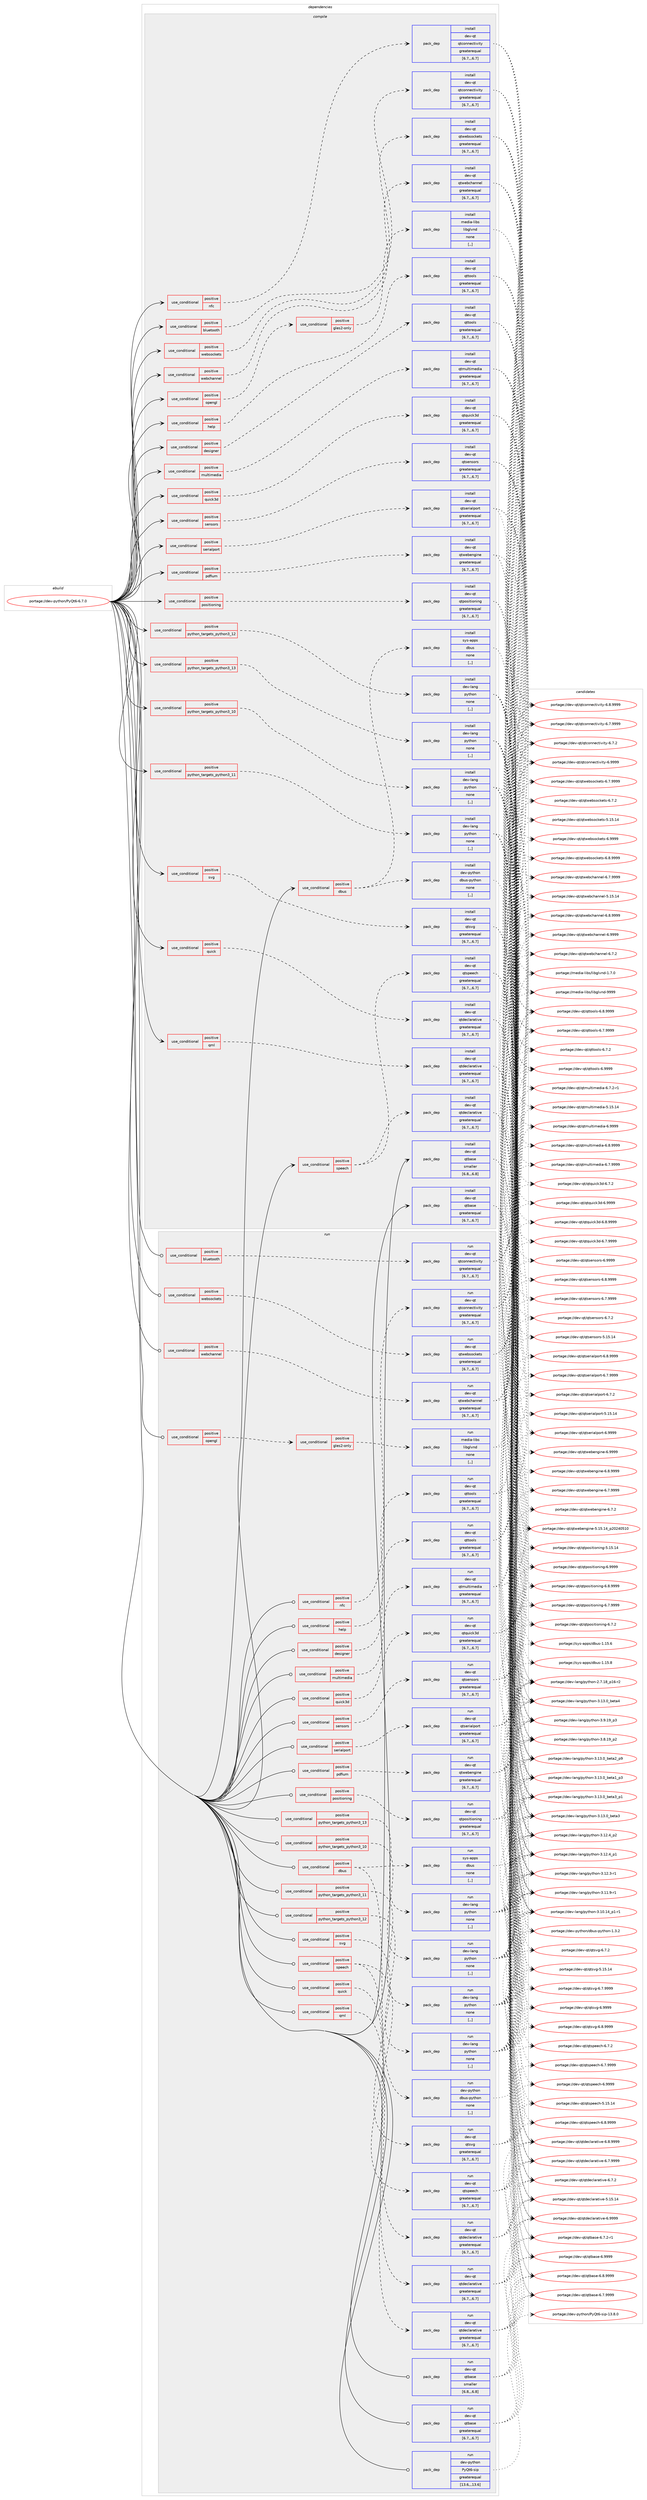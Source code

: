 digraph prolog {

# *************
# Graph options
# *************

newrank=true;
concentrate=true;
compound=true;
graph [rankdir=LR,fontname=Helvetica,fontsize=10,ranksep=1.5];#, ranksep=2.5, nodesep=0.2];
edge  [arrowhead=vee];
node  [fontname=Helvetica,fontsize=10];

# **********
# The ebuild
# **********

subgraph cluster_leftcol {
color=gray;
label=<<i>ebuild</i>>;
id [label="portage://dev-python/PyQt6-6.7.0", color=red, width=4, href="../dev-python/PyQt6-6.7.0.svg"];
}

# ****************
# The dependencies
# ****************

subgraph cluster_midcol {
color=gray;
label=<<i>dependencies</i>>;
subgraph cluster_compile {
fillcolor="#eeeeee";
style=filled;
label=<<i>compile</i>>;
subgraph cond30688 {
dependency141477 [label=<<TABLE BORDER="0" CELLBORDER="1" CELLSPACING="0" CELLPADDING="4"><TR><TD ROWSPAN="3" CELLPADDING="10">use_conditional</TD></TR><TR><TD>positive</TD></TR><TR><TD>bluetooth</TD></TR></TABLE>>, shape=none, color=red];
subgraph pack109546 {
dependency141478 [label=<<TABLE BORDER="0" CELLBORDER="1" CELLSPACING="0" CELLPADDING="4" WIDTH="220"><TR><TD ROWSPAN="6" CELLPADDING="30">pack_dep</TD></TR><TR><TD WIDTH="110">install</TD></TR><TR><TD>dev-qt</TD></TR><TR><TD>qtconnectivity</TD></TR><TR><TD>greaterequal</TD></TR><TR><TD>[6.7,,,6.7]</TD></TR></TABLE>>, shape=none, color=blue];
}
dependency141477:e -> dependency141478:w [weight=20,style="dashed",arrowhead="vee"];
}
id:e -> dependency141477:w [weight=20,style="solid",arrowhead="vee"];
subgraph cond30689 {
dependency141479 [label=<<TABLE BORDER="0" CELLBORDER="1" CELLSPACING="0" CELLPADDING="4"><TR><TD ROWSPAN="3" CELLPADDING="10">use_conditional</TD></TR><TR><TD>positive</TD></TR><TR><TD>dbus</TD></TR></TABLE>>, shape=none, color=red];
subgraph pack109547 {
dependency141480 [label=<<TABLE BORDER="0" CELLBORDER="1" CELLSPACING="0" CELLPADDING="4" WIDTH="220"><TR><TD ROWSPAN="6" CELLPADDING="30">pack_dep</TD></TR><TR><TD WIDTH="110">install</TD></TR><TR><TD>dev-python</TD></TR><TR><TD>dbus-python</TD></TR><TR><TD>none</TD></TR><TR><TD>[,,]</TD></TR></TABLE>>, shape=none, color=blue];
}
dependency141479:e -> dependency141480:w [weight=20,style="dashed",arrowhead="vee"];
subgraph pack109548 {
dependency141481 [label=<<TABLE BORDER="0" CELLBORDER="1" CELLSPACING="0" CELLPADDING="4" WIDTH="220"><TR><TD ROWSPAN="6" CELLPADDING="30">pack_dep</TD></TR><TR><TD WIDTH="110">install</TD></TR><TR><TD>sys-apps</TD></TR><TR><TD>dbus</TD></TR><TR><TD>none</TD></TR><TR><TD>[,,]</TD></TR></TABLE>>, shape=none, color=blue];
}
dependency141479:e -> dependency141481:w [weight=20,style="dashed",arrowhead="vee"];
}
id:e -> dependency141479:w [weight=20,style="solid",arrowhead="vee"];
subgraph cond30690 {
dependency141482 [label=<<TABLE BORDER="0" CELLBORDER="1" CELLSPACING="0" CELLPADDING="4"><TR><TD ROWSPAN="3" CELLPADDING="10">use_conditional</TD></TR><TR><TD>positive</TD></TR><TR><TD>designer</TD></TR></TABLE>>, shape=none, color=red];
subgraph pack109549 {
dependency141483 [label=<<TABLE BORDER="0" CELLBORDER="1" CELLSPACING="0" CELLPADDING="4" WIDTH="220"><TR><TD ROWSPAN="6" CELLPADDING="30">pack_dep</TD></TR><TR><TD WIDTH="110">install</TD></TR><TR><TD>dev-qt</TD></TR><TR><TD>qttools</TD></TR><TR><TD>greaterequal</TD></TR><TR><TD>[6.7,,,6.7]</TD></TR></TABLE>>, shape=none, color=blue];
}
dependency141482:e -> dependency141483:w [weight=20,style="dashed",arrowhead="vee"];
}
id:e -> dependency141482:w [weight=20,style="solid",arrowhead="vee"];
subgraph cond30691 {
dependency141484 [label=<<TABLE BORDER="0" CELLBORDER="1" CELLSPACING="0" CELLPADDING="4"><TR><TD ROWSPAN="3" CELLPADDING="10">use_conditional</TD></TR><TR><TD>positive</TD></TR><TR><TD>help</TD></TR></TABLE>>, shape=none, color=red];
subgraph pack109550 {
dependency141485 [label=<<TABLE BORDER="0" CELLBORDER="1" CELLSPACING="0" CELLPADDING="4" WIDTH="220"><TR><TD ROWSPAN="6" CELLPADDING="30">pack_dep</TD></TR><TR><TD WIDTH="110">install</TD></TR><TR><TD>dev-qt</TD></TR><TR><TD>qttools</TD></TR><TR><TD>greaterequal</TD></TR><TR><TD>[6.7,,,6.7]</TD></TR></TABLE>>, shape=none, color=blue];
}
dependency141484:e -> dependency141485:w [weight=20,style="dashed",arrowhead="vee"];
}
id:e -> dependency141484:w [weight=20,style="solid",arrowhead="vee"];
subgraph cond30692 {
dependency141486 [label=<<TABLE BORDER="0" CELLBORDER="1" CELLSPACING="0" CELLPADDING="4"><TR><TD ROWSPAN="3" CELLPADDING="10">use_conditional</TD></TR><TR><TD>positive</TD></TR><TR><TD>multimedia</TD></TR></TABLE>>, shape=none, color=red];
subgraph pack109551 {
dependency141487 [label=<<TABLE BORDER="0" CELLBORDER="1" CELLSPACING="0" CELLPADDING="4" WIDTH="220"><TR><TD ROWSPAN="6" CELLPADDING="30">pack_dep</TD></TR><TR><TD WIDTH="110">install</TD></TR><TR><TD>dev-qt</TD></TR><TR><TD>qtmultimedia</TD></TR><TR><TD>greaterequal</TD></TR><TR><TD>[6.7,,,6.7]</TD></TR></TABLE>>, shape=none, color=blue];
}
dependency141486:e -> dependency141487:w [weight=20,style="dashed",arrowhead="vee"];
}
id:e -> dependency141486:w [weight=20,style="solid",arrowhead="vee"];
subgraph cond30693 {
dependency141488 [label=<<TABLE BORDER="0" CELLBORDER="1" CELLSPACING="0" CELLPADDING="4"><TR><TD ROWSPAN="3" CELLPADDING="10">use_conditional</TD></TR><TR><TD>positive</TD></TR><TR><TD>nfc</TD></TR></TABLE>>, shape=none, color=red];
subgraph pack109552 {
dependency141489 [label=<<TABLE BORDER="0" CELLBORDER="1" CELLSPACING="0" CELLPADDING="4" WIDTH="220"><TR><TD ROWSPAN="6" CELLPADDING="30">pack_dep</TD></TR><TR><TD WIDTH="110">install</TD></TR><TR><TD>dev-qt</TD></TR><TR><TD>qtconnectivity</TD></TR><TR><TD>greaterequal</TD></TR><TR><TD>[6.7,,,6.7]</TD></TR></TABLE>>, shape=none, color=blue];
}
dependency141488:e -> dependency141489:w [weight=20,style="dashed",arrowhead="vee"];
}
id:e -> dependency141488:w [weight=20,style="solid",arrowhead="vee"];
subgraph cond30694 {
dependency141490 [label=<<TABLE BORDER="0" CELLBORDER="1" CELLSPACING="0" CELLPADDING="4"><TR><TD ROWSPAN="3" CELLPADDING="10">use_conditional</TD></TR><TR><TD>positive</TD></TR><TR><TD>opengl</TD></TR></TABLE>>, shape=none, color=red];
subgraph cond30695 {
dependency141491 [label=<<TABLE BORDER="0" CELLBORDER="1" CELLSPACING="0" CELLPADDING="4"><TR><TD ROWSPAN="3" CELLPADDING="10">use_conditional</TD></TR><TR><TD>positive</TD></TR><TR><TD>gles2-only</TD></TR></TABLE>>, shape=none, color=red];
subgraph pack109553 {
dependency141492 [label=<<TABLE BORDER="0" CELLBORDER="1" CELLSPACING="0" CELLPADDING="4" WIDTH="220"><TR><TD ROWSPAN="6" CELLPADDING="30">pack_dep</TD></TR><TR><TD WIDTH="110">install</TD></TR><TR><TD>media-libs</TD></TR><TR><TD>libglvnd</TD></TR><TR><TD>none</TD></TR><TR><TD>[,,]</TD></TR></TABLE>>, shape=none, color=blue];
}
dependency141491:e -> dependency141492:w [weight=20,style="dashed",arrowhead="vee"];
}
dependency141490:e -> dependency141491:w [weight=20,style="dashed",arrowhead="vee"];
}
id:e -> dependency141490:w [weight=20,style="solid",arrowhead="vee"];
subgraph cond30696 {
dependency141493 [label=<<TABLE BORDER="0" CELLBORDER="1" CELLSPACING="0" CELLPADDING="4"><TR><TD ROWSPAN="3" CELLPADDING="10">use_conditional</TD></TR><TR><TD>positive</TD></TR><TR><TD>pdfium</TD></TR></TABLE>>, shape=none, color=red];
subgraph pack109554 {
dependency141494 [label=<<TABLE BORDER="0" CELLBORDER="1" CELLSPACING="0" CELLPADDING="4" WIDTH="220"><TR><TD ROWSPAN="6" CELLPADDING="30">pack_dep</TD></TR><TR><TD WIDTH="110">install</TD></TR><TR><TD>dev-qt</TD></TR><TR><TD>qtwebengine</TD></TR><TR><TD>greaterequal</TD></TR><TR><TD>[6.7,,,6.7]</TD></TR></TABLE>>, shape=none, color=blue];
}
dependency141493:e -> dependency141494:w [weight=20,style="dashed",arrowhead="vee"];
}
id:e -> dependency141493:w [weight=20,style="solid",arrowhead="vee"];
subgraph cond30697 {
dependency141495 [label=<<TABLE BORDER="0" CELLBORDER="1" CELLSPACING="0" CELLPADDING="4"><TR><TD ROWSPAN="3" CELLPADDING="10">use_conditional</TD></TR><TR><TD>positive</TD></TR><TR><TD>positioning</TD></TR></TABLE>>, shape=none, color=red];
subgraph pack109555 {
dependency141496 [label=<<TABLE BORDER="0" CELLBORDER="1" CELLSPACING="0" CELLPADDING="4" WIDTH="220"><TR><TD ROWSPAN="6" CELLPADDING="30">pack_dep</TD></TR><TR><TD WIDTH="110">install</TD></TR><TR><TD>dev-qt</TD></TR><TR><TD>qtpositioning</TD></TR><TR><TD>greaterequal</TD></TR><TR><TD>[6.7,,,6.7]</TD></TR></TABLE>>, shape=none, color=blue];
}
dependency141495:e -> dependency141496:w [weight=20,style="dashed",arrowhead="vee"];
}
id:e -> dependency141495:w [weight=20,style="solid",arrowhead="vee"];
subgraph cond30698 {
dependency141497 [label=<<TABLE BORDER="0" CELLBORDER="1" CELLSPACING="0" CELLPADDING="4"><TR><TD ROWSPAN="3" CELLPADDING="10">use_conditional</TD></TR><TR><TD>positive</TD></TR><TR><TD>python_targets_python3_10</TD></TR></TABLE>>, shape=none, color=red];
subgraph pack109556 {
dependency141498 [label=<<TABLE BORDER="0" CELLBORDER="1" CELLSPACING="0" CELLPADDING="4" WIDTH="220"><TR><TD ROWSPAN="6" CELLPADDING="30">pack_dep</TD></TR><TR><TD WIDTH="110">install</TD></TR><TR><TD>dev-lang</TD></TR><TR><TD>python</TD></TR><TR><TD>none</TD></TR><TR><TD>[,,]</TD></TR></TABLE>>, shape=none, color=blue];
}
dependency141497:e -> dependency141498:w [weight=20,style="dashed",arrowhead="vee"];
}
id:e -> dependency141497:w [weight=20,style="solid",arrowhead="vee"];
subgraph cond30699 {
dependency141499 [label=<<TABLE BORDER="0" CELLBORDER="1" CELLSPACING="0" CELLPADDING="4"><TR><TD ROWSPAN="3" CELLPADDING="10">use_conditional</TD></TR><TR><TD>positive</TD></TR><TR><TD>python_targets_python3_11</TD></TR></TABLE>>, shape=none, color=red];
subgraph pack109557 {
dependency141500 [label=<<TABLE BORDER="0" CELLBORDER="1" CELLSPACING="0" CELLPADDING="4" WIDTH="220"><TR><TD ROWSPAN="6" CELLPADDING="30">pack_dep</TD></TR><TR><TD WIDTH="110">install</TD></TR><TR><TD>dev-lang</TD></TR><TR><TD>python</TD></TR><TR><TD>none</TD></TR><TR><TD>[,,]</TD></TR></TABLE>>, shape=none, color=blue];
}
dependency141499:e -> dependency141500:w [weight=20,style="dashed",arrowhead="vee"];
}
id:e -> dependency141499:w [weight=20,style="solid",arrowhead="vee"];
subgraph cond30700 {
dependency141501 [label=<<TABLE BORDER="0" CELLBORDER="1" CELLSPACING="0" CELLPADDING="4"><TR><TD ROWSPAN="3" CELLPADDING="10">use_conditional</TD></TR><TR><TD>positive</TD></TR><TR><TD>python_targets_python3_12</TD></TR></TABLE>>, shape=none, color=red];
subgraph pack109558 {
dependency141502 [label=<<TABLE BORDER="0" CELLBORDER="1" CELLSPACING="0" CELLPADDING="4" WIDTH="220"><TR><TD ROWSPAN="6" CELLPADDING="30">pack_dep</TD></TR><TR><TD WIDTH="110">install</TD></TR><TR><TD>dev-lang</TD></TR><TR><TD>python</TD></TR><TR><TD>none</TD></TR><TR><TD>[,,]</TD></TR></TABLE>>, shape=none, color=blue];
}
dependency141501:e -> dependency141502:w [weight=20,style="dashed",arrowhead="vee"];
}
id:e -> dependency141501:w [weight=20,style="solid",arrowhead="vee"];
subgraph cond30701 {
dependency141503 [label=<<TABLE BORDER="0" CELLBORDER="1" CELLSPACING="0" CELLPADDING="4"><TR><TD ROWSPAN="3" CELLPADDING="10">use_conditional</TD></TR><TR><TD>positive</TD></TR><TR><TD>python_targets_python3_13</TD></TR></TABLE>>, shape=none, color=red];
subgraph pack109559 {
dependency141504 [label=<<TABLE BORDER="0" CELLBORDER="1" CELLSPACING="0" CELLPADDING="4" WIDTH="220"><TR><TD ROWSPAN="6" CELLPADDING="30">pack_dep</TD></TR><TR><TD WIDTH="110">install</TD></TR><TR><TD>dev-lang</TD></TR><TR><TD>python</TD></TR><TR><TD>none</TD></TR><TR><TD>[,,]</TD></TR></TABLE>>, shape=none, color=blue];
}
dependency141503:e -> dependency141504:w [weight=20,style="dashed",arrowhead="vee"];
}
id:e -> dependency141503:w [weight=20,style="solid",arrowhead="vee"];
subgraph cond30702 {
dependency141505 [label=<<TABLE BORDER="0" CELLBORDER="1" CELLSPACING="0" CELLPADDING="4"><TR><TD ROWSPAN="3" CELLPADDING="10">use_conditional</TD></TR><TR><TD>positive</TD></TR><TR><TD>qml</TD></TR></TABLE>>, shape=none, color=red];
subgraph pack109560 {
dependency141506 [label=<<TABLE BORDER="0" CELLBORDER="1" CELLSPACING="0" CELLPADDING="4" WIDTH="220"><TR><TD ROWSPAN="6" CELLPADDING="30">pack_dep</TD></TR><TR><TD WIDTH="110">install</TD></TR><TR><TD>dev-qt</TD></TR><TR><TD>qtdeclarative</TD></TR><TR><TD>greaterequal</TD></TR><TR><TD>[6.7,,,6.7]</TD></TR></TABLE>>, shape=none, color=blue];
}
dependency141505:e -> dependency141506:w [weight=20,style="dashed",arrowhead="vee"];
}
id:e -> dependency141505:w [weight=20,style="solid",arrowhead="vee"];
subgraph cond30703 {
dependency141507 [label=<<TABLE BORDER="0" CELLBORDER="1" CELLSPACING="0" CELLPADDING="4"><TR><TD ROWSPAN="3" CELLPADDING="10">use_conditional</TD></TR><TR><TD>positive</TD></TR><TR><TD>quick</TD></TR></TABLE>>, shape=none, color=red];
subgraph pack109561 {
dependency141508 [label=<<TABLE BORDER="0" CELLBORDER="1" CELLSPACING="0" CELLPADDING="4" WIDTH="220"><TR><TD ROWSPAN="6" CELLPADDING="30">pack_dep</TD></TR><TR><TD WIDTH="110">install</TD></TR><TR><TD>dev-qt</TD></TR><TR><TD>qtdeclarative</TD></TR><TR><TD>greaterequal</TD></TR><TR><TD>[6.7,,,6.7]</TD></TR></TABLE>>, shape=none, color=blue];
}
dependency141507:e -> dependency141508:w [weight=20,style="dashed",arrowhead="vee"];
}
id:e -> dependency141507:w [weight=20,style="solid",arrowhead="vee"];
subgraph cond30704 {
dependency141509 [label=<<TABLE BORDER="0" CELLBORDER="1" CELLSPACING="0" CELLPADDING="4"><TR><TD ROWSPAN="3" CELLPADDING="10">use_conditional</TD></TR><TR><TD>positive</TD></TR><TR><TD>quick3d</TD></TR></TABLE>>, shape=none, color=red];
subgraph pack109562 {
dependency141510 [label=<<TABLE BORDER="0" CELLBORDER="1" CELLSPACING="0" CELLPADDING="4" WIDTH="220"><TR><TD ROWSPAN="6" CELLPADDING="30">pack_dep</TD></TR><TR><TD WIDTH="110">install</TD></TR><TR><TD>dev-qt</TD></TR><TR><TD>qtquick3d</TD></TR><TR><TD>greaterequal</TD></TR><TR><TD>[6.7,,,6.7]</TD></TR></TABLE>>, shape=none, color=blue];
}
dependency141509:e -> dependency141510:w [weight=20,style="dashed",arrowhead="vee"];
}
id:e -> dependency141509:w [weight=20,style="solid",arrowhead="vee"];
subgraph cond30705 {
dependency141511 [label=<<TABLE BORDER="0" CELLBORDER="1" CELLSPACING="0" CELLPADDING="4"><TR><TD ROWSPAN="3" CELLPADDING="10">use_conditional</TD></TR><TR><TD>positive</TD></TR><TR><TD>sensors</TD></TR></TABLE>>, shape=none, color=red];
subgraph pack109563 {
dependency141512 [label=<<TABLE BORDER="0" CELLBORDER="1" CELLSPACING="0" CELLPADDING="4" WIDTH="220"><TR><TD ROWSPAN="6" CELLPADDING="30">pack_dep</TD></TR><TR><TD WIDTH="110">install</TD></TR><TR><TD>dev-qt</TD></TR><TR><TD>qtsensors</TD></TR><TR><TD>greaterequal</TD></TR><TR><TD>[6.7,,,6.7]</TD></TR></TABLE>>, shape=none, color=blue];
}
dependency141511:e -> dependency141512:w [weight=20,style="dashed",arrowhead="vee"];
}
id:e -> dependency141511:w [weight=20,style="solid",arrowhead="vee"];
subgraph cond30706 {
dependency141513 [label=<<TABLE BORDER="0" CELLBORDER="1" CELLSPACING="0" CELLPADDING="4"><TR><TD ROWSPAN="3" CELLPADDING="10">use_conditional</TD></TR><TR><TD>positive</TD></TR><TR><TD>serialport</TD></TR></TABLE>>, shape=none, color=red];
subgraph pack109564 {
dependency141514 [label=<<TABLE BORDER="0" CELLBORDER="1" CELLSPACING="0" CELLPADDING="4" WIDTH="220"><TR><TD ROWSPAN="6" CELLPADDING="30">pack_dep</TD></TR><TR><TD WIDTH="110">install</TD></TR><TR><TD>dev-qt</TD></TR><TR><TD>qtserialport</TD></TR><TR><TD>greaterequal</TD></TR><TR><TD>[6.7,,,6.7]</TD></TR></TABLE>>, shape=none, color=blue];
}
dependency141513:e -> dependency141514:w [weight=20,style="dashed",arrowhead="vee"];
}
id:e -> dependency141513:w [weight=20,style="solid",arrowhead="vee"];
subgraph cond30707 {
dependency141515 [label=<<TABLE BORDER="0" CELLBORDER="1" CELLSPACING="0" CELLPADDING="4"><TR><TD ROWSPAN="3" CELLPADDING="10">use_conditional</TD></TR><TR><TD>positive</TD></TR><TR><TD>speech</TD></TR></TABLE>>, shape=none, color=red];
subgraph pack109565 {
dependency141516 [label=<<TABLE BORDER="0" CELLBORDER="1" CELLSPACING="0" CELLPADDING="4" WIDTH="220"><TR><TD ROWSPAN="6" CELLPADDING="30">pack_dep</TD></TR><TR><TD WIDTH="110">install</TD></TR><TR><TD>dev-qt</TD></TR><TR><TD>qtdeclarative</TD></TR><TR><TD>greaterequal</TD></TR><TR><TD>[6.7,,,6.7]</TD></TR></TABLE>>, shape=none, color=blue];
}
dependency141515:e -> dependency141516:w [weight=20,style="dashed",arrowhead="vee"];
subgraph pack109566 {
dependency141517 [label=<<TABLE BORDER="0" CELLBORDER="1" CELLSPACING="0" CELLPADDING="4" WIDTH="220"><TR><TD ROWSPAN="6" CELLPADDING="30">pack_dep</TD></TR><TR><TD WIDTH="110">install</TD></TR><TR><TD>dev-qt</TD></TR><TR><TD>qtspeech</TD></TR><TR><TD>greaterequal</TD></TR><TR><TD>[6.7,,,6.7]</TD></TR></TABLE>>, shape=none, color=blue];
}
dependency141515:e -> dependency141517:w [weight=20,style="dashed",arrowhead="vee"];
}
id:e -> dependency141515:w [weight=20,style="solid",arrowhead="vee"];
subgraph cond30708 {
dependency141518 [label=<<TABLE BORDER="0" CELLBORDER="1" CELLSPACING="0" CELLPADDING="4"><TR><TD ROWSPAN="3" CELLPADDING="10">use_conditional</TD></TR><TR><TD>positive</TD></TR><TR><TD>svg</TD></TR></TABLE>>, shape=none, color=red];
subgraph pack109567 {
dependency141519 [label=<<TABLE BORDER="0" CELLBORDER="1" CELLSPACING="0" CELLPADDING="4" WIDTH="220"><TR><TD ROWSPAN="6" CELLPADDING="30">pack_dep</TD></TR><TR><TD WIDTH="110">install</TD></TR><TR><TD>dev-qt</TD></TR><TR><TD>qtsvg</TD></TR><TR><TD>greaterequal</TD></TR><TR><TD>[6.7,,,6.7]</TD></TR></TABLE>>, shape=none, color=blue];
}
dependency141518:e -> dependency141519:w [weight=20,style="dashed",arrowhead="vee"];
}
id:e -> dependency141518:w [weight=20,style="solid",arrowhead="vee"];
subgraph cond30709 {
dependency141520 [label=<<TABLE BORDER="0" CELLBORDER="1" CELLSPACING="0" CELLPADDING="4"><TR><TD ROWSPAN="3" CELLPADDING="10">use_conditional</TD></TR><TR><TD>positive</TD></TR><TR><TD>webchannel</TD></TR></TABLE>>, shape=none, color=red];
subgraph pack109568 {
dependency141521 [label=<<TABLE BORDER="0" CELLBORDER="1" CELLSPACING="0" CELLPADDING="4" WIDTH="220"><TR><TD ROWSPAN="6" CELLPADDING="30">pack_dep</TD></TR><TR><TD WIDTH="110">install</TD></TR><TR><TD>dev-qt</TD></TR><TR><TD>qtwebchannel</TD></TR><TR><TD>greaterequal</TD></TR><TR><TD>[6.7,,,6.7]</TD></TR></TABLE>>, shape=none, color=blue];
}
dependency141520:e -> dependency141521:w [weight=20,style="dashed",arrowhead="vee"];
}
id:e -> dependency141520:w [weight=20,style="solid",arrowhead="vee"];
subgraph cond30710 {
dependency141522 [label=<<TABLE BORDER="0" CELLBORDER="1" CELLSPACING="0" CELLPADDING="4"><TR><TD ROWSPAN="3" CELLPADDING="10">use_conditional</TD></TR><TR><TD>positive</TD></TR><TR><TD>websockets</TD></TR></TABLE>>, shape=none, color=red];
subgraph pack109569 {
dependency141523 [label=<<TABLE BORDER="0" CELLBORDER="1" CELLSPACING="0" CELLPADDING="4" WIDTH="220"><TR><TD ROWSPAN="6" CELLPADDING="30">pack_dep</TD></TR><TR><TD WIDTH="110">install</TD></TR><TR><TD>dev-qt</TD></TR><TR><TD>qtwebsockets</TD></TR><TR><TD>greaterequal</TD></TR><TR><TD>[6.7,,,6.7]</TD></TR></TABLE>>, shape=none, color=blue];
}
dependency141522:e -> dependency141523:w [weight=20,style="dashed",arrowhead="vee"];
}
id:e -> dependency141522:w [weight=20,style="solid",arrowhead="vee"];
subgraph pack109570 {
dependency141524 [label=<<TABLE BORDER="0" CELLBORDER="1" CELLSPACING="0" CELLPADDING="4" WIDTH="220"><TR><TD ROWSPAN="6" CELLPADDING="30">pack_dep</TD></TR><TR><TD WIDTH="110">install</TD></TR><TR><TD>dev-qt</TD></TR><TR><TD>qtbase</TD></TR><TR><TD>greaterequal</TD></TR><TR><TD>[6.7,,,6.7]</TD></TR></TABLE>>, shape=none, color=blue];
}
id:e -> dependency141524:w [weight=20,style="solid",arrowhead="vee"];
subgraph pack109571 {
dependency141525 [label=<<TABLE BORDER="0" CELLBORDER="1" CELLSPACING="0" CELLPADDING="4" WIDTH="220"><TR><TD ROWSPAN="6" CELLPADDING="30">pack_dep</TD></TR><TR><TD WIDTH="110">install</TD></TR><TR><TD>dev-qt</TD></TR><TR><TD>qtbase</TD></TR><TR><TD>smaller</TD></TR><TR><TD>[6.8,,,6.8]</TD></TR></TABLE>>, shape=none, color=blue];
}
id:e -> dependency141525:w [weight=20,style="solid",arrowhead="vee"];
}
subgraph cluster_compileandrun {
fillcolor="#eeeeee";
style=filled;
label=<<i>compile and run</i>>;
}
subgraph cluster_run {
fillcolor="#eeeeee";
style=filled;
label=<<i>run</i>>;
subgraph cond30711 {
dependency141526 [label=<<TABLE BORDER="0" CELLBORDER="1" CELLSPACING="0" CELLPADDING="4"><TR><TD ROWSPAN="3" CELLPADDING="10">use_conditional</TD></TR><TR><TD>positive</TD></TR><TR><TD>bluetooth</TD></TR></TABLE>>, shape=none, color=red];
subgraph pack109572 {
dependency141527 [label=<<TABLE BORDER="0" CELLBORDER="1" CELLSPACING="0" CELLPADDING="4" WIDTH="220"><TR><TD ROWSPAN="6" CELLPADDING="30">pack_dep</TD></TR><TR><TD WIDTH="110">run</TD></TR><TR><TD>dev-qt</TD></TR><TR><TD>qtconnectivity</TD></TR><TR><TD>greaterequal</TD></TR><TR><TD>[6.7,,,6.7]</TD></TR></TABLE>>, shape=none, color=blue];
}
dependency141526:e -> dependency141527:w [weight=20,style="dashed",arrowhead="vee"];
}
id:e -> dependency141526:w [weight=20,style="solid",arrowhead="odot"];
subgraph cond30712 {
dependency141528 [label=<<TABLE BORDER="0" CELLBORDER="1" CELLSPACING="0" CELLPADDING="4"><TR><TD ROWSPAN="3" CELLPADDING="10">use_conditional</TD></TR><TR><TD>positive</TD></TR><TR><TD>dbus</TD></TR></TABLE>>, shape=none, color=red];
subgraph pack109573 {
dependency141529 [label=<<TABLE BORDER="0" CELLBORDER="1" CELLSPACING="0" CELLPADDING="4" WIDTH="220"><TR><TD ROWSPAN="6" CELLPADDING="30">pack_dep</TD></TR><TR><TD WIDTH="110">run</TD></TR><TR><TD>dev-python</TD></TR><TR><TD>dbus-python</TD></TR><TR><TD>none</TD></TR><TR><TD>[,,]</TD></TR></TABLE>>, shape=none, color=blue];
}
dependency141528:e -> dependency141529:w [weight=20,style="dashed",arrowhead="vee"];
subgraph pack109574 {
dependency141530 [label=<<TABLE BORDER="0" CELLBORDER="1" CELLSPACING="0" CELLPADDING="4" WIDTH="220"><TR><TD ROWSPAN="6" CELLPADDING="30">pack_dep</TD></TR><TR><TD WIDTH="110">run</TD></TR><TR><TD>sys-apps</TD></TR><TR><TD>dbus</TD></TR><TR><TD>none</TD></TR><TR><TD>[,,]</TD></TR></TABLE>>, shape=none, color=blue];
}
dependency141528:e -> dependency141530:w [weight=20,style="dashed",arrowhead="vee"];
}
id:e -> dependency141528:w [weight=20,style="solid",arrowhead="odot"];
subgraph cond30713 {
dependency141531 [label=<<TABLE BORDER="0" CELLBORDER="1" CELLSPACING="0" CELLPADDING="4"><TR><TD ROWSPAN="3" CELLPADDING="10">use_conditional</TD></TR><TR><TD>positive</TD></TR><TR><TD>designer</TD></TR></TABLE>>, shape=none, color=red];
subgraph pack109575 {
dependency141532 [label=<<TABLE BORDER="0" CELLBORDER="1" CELLSPACING="0" CELLPADDING="4" WIDTH="220"><TR><TD ROWSPAN="6" CELLPADDING="30">pack_dep</TD></TR><TR><TD WIDTH="110">run</TD></TR><TR><TD>dev-qt</TD></TR><TR><TD>qttools</TD></TR><TR><TD>greaterequal</TD></TR><TR><TD>[6.7,,,6.7]</TD></TR></TABLE>>, shape=none, color=blue];
}
dependency141531:e -> dependency141532:w [weight=20,style="dashed",arrowhead="vee"];
}
id:e -> dependency141531:w [weight=20,style="solid",arrowhead="odot"];
subgraph cond30714 {
dependency141533 [label=<<TABLE BORDER="0" CELLBORDER="1" CELLSPACING="0" CELLPADDING="4"><TR><TD ROWSPAN="3" CELLPADDING="10">use_conditional</TD></TR><TR><TD>positive</TD></TR><TR><TD>help</TD></TR></TABLE>>, shape=none, color=red];
subgraph pack109576 {
dependency141534 [label=<<TABLE BORDER="0" CELLBORDER="1" CELLSPACING="0" CELLPADDING="4" WIDTH="220"><TR><TD ROWSPAN="6" CELLPADDING="30">pack_dep</TD></TR><TR><TD WIDTH="110">run</TD></TR><TR><TD>dev-qt</TD></TR><TR><TD>qttools</TD></TR><TR><TD>greaterequal</TD></TR><TR><TD>[6.7,,,6.7]</TD></TR></TABLE>>, shape=none, color=blue];
}
dependency141533:e -> dependency141534:w [weight=20,style="dashed",arrowhead="vee"];
}
id:e -> dependency141533:w [weight=20,style="solid",arrowhead="odot"];
subgraph cond30715 {
dependency141535 [label=<<TABLE BORDER="0" CELLBORDER="1" CELLSPACING="0" CELLPADDING="4"><TR><TD ROWSPAN="3" CELLPADDING="10">use_conditional</TD></TR><TR><TD>positive</TD></TR><TR><TD>multimedia</TD></TR></TABLE>>, shape=none, color=red];
subgraph pack109577 {
dependency141536 [label=<<TABLE BORDER="0" CELLBORDER="1" CELLSPACING="0" CELLPADDING="4" WIDTH="220"><TR><TD ROWSPAN="6" CELLPADDING="30">pack_dep</TD></TR><TR><TD WIDTH="110">run</TD></TR><TR><TD>dev-qt</TD></TR><TR><TD>qtmultimedia</TD></TR><TR><TD>greaterequal</TD></TR><TR><TD>[6.7,,,6.7]</TD></TR></TABLE>>, shape=none, color=blue];
}
dependency141535:e -> dependency141536:w [weight=20,style="dashed",arrowhead="vee"];
}
id:e -> dependency141535:w [weight=20,style="solid",arrowhead="odot"];
subgraph cond30716 {
dependency141537 [label=<<TABLE BORDER="0" CELLBORDER="1" CELLSPACING="0" CELLPADDING="4"><TR><TD ROWSPAN="3" CELLPADDING="10">use_conditional</TD></TR><TR><TD>positive</TD></TR><TR><TD>nfc</TD></TR></TABLE>>, shape=none, color=red];
subgraph pack109578 {
dependency141538 [label=<<TABLE BORDER="0" CELLBORDER="1" CELLSPACING="0" CELLPADDING="4" WIDTH="220"><TR><TD ROWSPAN="6" CELLPADDING="30">pack_dep</TD></TR><TR><TD WIDTH="110">run</TD></TR><TR><TD>dev-qt</TD></TR><TR><TD>qtconnectivity</TD></TR><TR><TD>greaterequal</TD></TR><TR><TD>[6.7,,,6.7]</TD></TR></TABLE>>, shape=none, color=blue];
}
dependency141537:e -> dependency141538:w [weight=20,style="dashed",arrowhead="vee"];
}
id:e -> dependency141537:w [weight=20,style="solid",arrowhead="odot"];
subgraph cond30717 {
dependency141539 [label=<<TABLE BORDER="0" CELLBORDER="1" CELLSPACING="0" CELLPADDING="4"><TR><TD ROWSPAN="3" CELLPADDING="10">use_conditional</TD></TR><TR><TD>positive</TD></TR><TR><TD>opengl</TD></TR></TABLE>>, shape=none, color=red];
subgraph cond30718 {
dependency141540 [label=<<TABLE BORDER="0" CELLBORDER="1" CELLSPACING="0" CELLPADDING="4"><TR><TD ROWSPAN="3" CELLPADDING="10">use_conditional</TD></TR><TR><TD>positive</TD></TR><TR><TD>gles2-only</TD></TR></TABLE>>, shape=none, color=red];
subgraph pack109579 {
dependency141541 [label=<<TABLE BORDER="0" CELLBORDER="1" CELLSPACING="0" CELLPADDING="4" WIDTH="220"><TR><TD ROWSPAN="6" CELLPADDING="30">pack_dep</TD></TR><TR><TD WIDTH="110">run</TD></TR><TR><TD>media-libs</TD></TR><TR><TD>libglvnd</TD></TR><TR><TD>none</TD></TR><TR><TD>[,,]</TD></TR></TABLE>>, shape=none, color=blue];
}
dependency141540:e -> dependency141541:w [weight=20,style="dashed",arrowhead="vee"];
}
dependency141539:e -> dependency141540:w [weight=20,style="dashed",arrowhead="vee"];
}
id:e -> dependency141539:w [weight=20,style="solid",arrowhead="odot"];
subgraph cond30719 {
dependency141542 [label=<<TABLE BORDER="0" CELLBORDER="1" CELLSPACING="0" CELLPADDING="4"><TR><TD ROWSPAN="3" CELLPADDING="10">use_conditional</TD></TR><TR><TD>positive</TD></TR><TR><TD>pdfium</TD></TR></TABLE>>, shape=none, color=red];
subgraph pack109580 {
dependency141543 [label=<<TABLE BORDER="0" CELLBORDER="1" CELLSPACING="0" CELLPADDING="4" WIDTH="220"><TR><TD ROWSPAN="6" CELLPADDING="30">pack_dep</TD></TR><TR><TD WIDTH="110">run</TD></TR><TR><TD>dev-qt</TD></TR><TR><TD>qtwebengine</TD></TR><TR><TD>greaterequal</TD></TR><TR><TD>[6.7,,,6.7]</TD></TR></TABLE>>, shape=none, color=blue];
}
dependency141542:e -> dependency141543:w [weight=20,style="dashed",arrowhead="vee"];
}
id:e -> dependency141542:w [weight=20,style="solid",arrowhead="odot"];
subgraph cond30720 {
dependency141544 [label=<<TABLE BORDER="0" CELLBORDER="1" CELLSPACING="0" CELLPADDING="4"><TR><TD ROWSPAN="3" CELLPADDING="10">use_conditional</TD></TR><TR><TD>positive</TD></TR><TR><TD>positioning</TD></TR></TABLE>>, shape=none, color=red];
subgraph pack109581 {
dependency141545 [label=<<TABLE BORDER="0" CELLBORDER="1" CELLSPACING="0" CELLPADDING="4" WIDTH="220"><TR><TD ROWSPAN="6" CELLPADDING="30">pack_dep</TD></TR><TR><TD WIDTH="110">run</TD></TR><TR><TD>dev-qt</TD></TR><TR><TD>qtpositioning</TD></TR><TR><TD>greaterequal</TD></TR><TR><TD>[6.7,,,6.7]</TD></TR></TABLE>>, shape=none, color=blue];
}
dependency141544:e -> dependency141545:w [weight=20,style="dashed",arrowhead="vee"];
}
id:e -> dependency141544:w [weight=20,style="solid",arrowhead="odot"];
subgraph cond30721 {
dependency141546 [label=<<TABLE BORDER="0" CELLBORDER="1" CELLSPACING="0" CELLPADDING="4"><TR><TD ROWSPAN="3" CELLPADDING="10">use_conditional</TD></TR><TR><TD>positive</TD></TR><TR><TD>python_targets_python3_10</TD></TR></TABLE>>, shape=none, color=red];
subgraph pack109582 {
dependency141547 [label=<<TABLE BORDER="0" CELLBORDER="1" CELLSPACING="0" CELLPADDING="4" WIDTH="220"><TR><TD ROWSPAN="6" CELLPADDING="30">pack_dep</TD></TR><TR><TD WIDTH="110">run</TD></TR><TR><TD>dev-lang</TD></TR><TR><TD>python</TD></TR><TR><TD>none</TD></TR><TR><TD>[,,]</TD></TR></TABLE>>, shape=none, color=blue];
}
dependency141546:e -> dependency141547:w [weight=20,style="dashed",arrowhead="vee"];
}
id:e -> dependency141546:w [weight=20,style="solid",arrowhead="odot"];
subgraph cond30722 {
dependency141548 [label=<<TABLE BORDER="0" CELLBORDER="1" CELLSPACING="0" CELLPADDING="4"><TR><TD ROWSPAN="3" CELLPADDING="10">use_conditional</TD></TR><TR><TD>positive</TD></TR><TR><TD>python_targets_python3_11</TD></TR></TABLE>>, shape=none, color=red];
subgraph pack109583 {
dependency141549 [label=<<TABLE BORDER="0" CELLBORDER="1" CELLSPACING="0" CELLPADDING="4" WIDTH="220"><TR><TD ROWSPAN="6" CELLPADDING="30">pack_dep</TD></TR><TR><TD WIDTH="110">run</TD></TR><TR><TD>dev-lang</TD></TR><TR><TD>python</TD></TR><TR><TD>none</TD></TR><TR><TD>[,,]</TD></TR></TABLE>>, shape=none, color=blue];
}
dependency141548:e -> dependency141549:w [weight=20,style="dashed",arrowhead="vee"];
}
id:e -> dependency141548:w [weight=20,style="solid",arrowhead="odot"];
subgraph cond30723 {
dependency141550 [label=<<TABLE BORDER="0" CELLBORDER="1" CELLSPACING="0" CELLPADDING="4"><TR><TD ROWSPAN="3" CELLPADDING="10">use_conditional</TD></TR><TR><TD>positive</TD></TR><TR><TD>python_targets_python3_12</TD></TR></TABLE>>, shape=none, color=red];
subgraph pack109584 {
dependency141551 [label=<<TABLE BORDER="0" CELLBORDER="1" CELLSPACING="0" CELLPADDING="4" WIDTH="220"><TR><TD ROWSPAN="6" CELLPADDING="30">pack_dep</TD></TR><TR><TD WIDTH="110">run</TD></TR><TR><TD>dev-lang</TD></TR><TR><TD>python</TD></TR><TR><TD>none</TD></TR><TR><TD>[,,]</TD></TR></TABLE>>, shape=none, color=blue];
}
dependency141550:e -> dependency141551:w [weight=20,style="dashed",arrowhead="vee"];
}
id:e -> dependency141550:w [weight=20,style="solid",arrowhead="odot"];
subgraph cond30724 {
dependency141552 [label=<<TABLE BORDER="0" CELLBORDER="1" CELLSPACING="0" CELLPADDING="4"><TR><TD ROWSPAN="3" CELLPADDING="10">use_conditional</TD></TR><TR><TD>positive</TD></TR><TR><TD>python_targets_python3_13</TD></TR></TABLE>>, shape=none, color=red];
subgraph pack109585 {
dependency141553 [label=<<TABLE BORDER="0" CELLBORDER="1" CELLSPACING="0" CELLPADDING="4" WIDTH="220"><TR><TD ROWSPAN="6" CELLPADDING="30">pack_dep</TD></TR><TR><TD WIDTH="110">run</TD></TR><TR><TD>dev-lang</TD></TR><TR><TD>python</TD></TR><TR><TD>none</TD></TR><TR><TD>[,,]</TD></TR></TABLE>>, shape=none, color=blue];
}
dependency141552:e -> dependency141553:w [weight=20,style="dashed",arrowhead="vee"];
}
id:e -> dependency141552:w [weight=20,style="solid",arrowhead="odot"];
subgraph cond30725 {
dependency141554 [label=<<TABLE BORDER="0" CELLBORDER="1" CELLSPACING="0" CELLPADDING="4"><TR><TD ROWSPAN="3" CELLPADDING="10">use_conditional</TD></TR><TR><TD>positive</TD></TR><TR><TD>qml</TD></TR></TABLE>>, shape=none, color=red];
subgraph pack109586 {
dependency141555 [label=<<TABLE BORDER="0" CELLBORDER="1" CELLSPACING="0" CELLPADDING="4" WIDTH="220"><TR><TD ROWSPAN="6" CELLPADDING="30">pack_dep</TD></TR><TR><TD WIDTH="110">run</TD></TR><TR><TD>dev-qt</TD></TR><TR><TD>qtdeclarative</TD></TR><TR><TD>greaterequal</TD></TR><TR><TD>[6.7,,,6.7]</TD></TR></TABLE>>, shape=none, color=blue];
}
dependency141554:e -> dependency141555:w [weight=20,style="dashed",arrowhead="vee"];
}
id:e -> dependency141554:w [weight=20,style="solid",arrowhead="odot"];
subgraph cond30726 {
dependency141556 [label=<<TABLE BORDER="0" CELLBORDER="1" CELLSPACING="0" CELLPADDING="4"><TR><TD ROWSPAN="3" CELLPADDING="10">use_conditional</TD></TR><TR><TD>positive</TD></TR><TR><TD>quick</TD></TR></TABLE>>, shape=none, color=red];
subgraph pack109587 {
dependency141557 [label=<<TABLE BORDER="0" CELLBORDER="1" CELLSPACING="0" CELLPADDING="4" WIDTH="220"><TR><TD ROWSPAN="6" CELLPADDING="30">pack_dep</TD></TR><TR><TD WIDTH="110">run</TD></TR><TR><TD>dev-qt</TD></TR><TR><TD>qtdeclarative</TD></TR><TR><TD>greaterequal</TD></TR><TR><TD>[6.7,,,6.7]</TD></TR></TABLE>>, shape=none, color=blue];
}
dependency141556:e -> dependency141557:w [weight=20,style="dashed",arrowhead="vee"];
}
id:e -> dependency141556:w [weight=20,style="solid",arrowhead="odot"];
subgraph cond30727 {
dependency141558 [label=<<TABLE BORDER="0" CELLBORDER="1" CELLSPACING="0" CELLPADDING="4"><TR><TD ROWSPAN="3" CELLPADDING="10">use_conditional</TD></TR><TR><TD>positive</TD></TR><TR><TD>quick3d</TD></TR></TABLE>>, shape=none, color=red];
subgraph pack109588 {
dependency141559 [label=<<TABLE BORDER="0" CELLBORDER="1" CELLSPACING="0" CELLPADDING="4" WIDTH="220"><TR><TD ROWSPAN="6" CELLPADDING="30">pack_dep</TD></TR><TR><TD WIDTH="110">run</TD></TR><TR><TD>dev-qt</TD></TR><TR><TD>qtquick3d</TD></TR><TR><TD>greaterequal</TD></TR><TR><TD>[6.7,,,6.7]</TD></TR></TABLE>>, shape=none, color=blue];
}
dependency141558:e -> dependency141559:w [weight=20,style="dashed",arrowhead="vee"];
}
id:e -> dependency141558:w [weight=20,style="solid",arrowhead="odot"];
subgraph cond30728 {
dependency141560 [label=<<TABLE BORDER="0" CELLBORDER="1" CELLSPACING="0" CELLPADDING="4"><TR><TD ROWSPAN="3" CELLPADDING="10">use_conditional</TD></TR><TR><TD>positive</TD></TR><TR><TD>sensors</TD></TR></TABLE>>, shape=none, color=red];
subgraph pack109589 {
dependency141561 [label=<<TABLE BORDER="0" CELLBORDER="1" CELLSPACING="0" CELLPADDING="4" WIDTH="220"><TR><TD ROWSPAN="6" CELLPADDING="30">pack_dep</TD></TR><TR><TD WIDTH="110">run</TD></TR><TR><TD>dev-qt</TD></TR><TR><TD>qtsensors</TD></TR><TR><TD>greaterequal</TD></TR><TR><TD>[6.7,,,6.7]</TD></TR></TABLE>>, shape=none, color=blue];
}
dependency141560:e -> dependency141561:w [weight=20,style="dashed",arrowhead="vee"];
}
id:e -> dependency141560:w [weight=20,style="solid",arrowhead="odot"];
subgraph cond30729 {
dependency141562 [label=<<TABLE BORDER="0" CELLBORDER="1" CELLSPACING="0" CELLPADDING="4"><TR><TD ROWSPAN="3" CELLPADDING="10">use_conditional</TD></TR><TR><TD>positive</TD></TR><TR><TD>serialport</TD></TR></TABLE>>, shape=none, color=red];
subgraph pack109590 {
dependency141563 [label=<<TABLE BORDER="0" CELLBORDER="1" CELLSPACING="0" CELLPADDING="4" WIDTH="220"><TR><TD ROWSPAN="6" CELLPADDING="30">pack_dep</TD></TR><TR><TD WIDTH="110">run</TD></TR><TR><TD>dev-qt</TD></TR><TR><TD>qtserialport</TD></TR><TR><TD>greaterequal</TD></TR><TR><TD>[6.7,,,6.7]</TD></TR></TABLE>>, shape=none, color=blue];
}
dependency141562:e -> dependency141563:w [weight=20,style="dashed",arrowhead="vee"];
}
id:e -> dependency141562:w [weight=20,style="solid",arrowhead="odot"];
subgraph cond30730 {
dependency141564 [label=<<TABLE BORDER="0" CELLBORDER="1" CELLSPACING="0" CELLPADDING="4"><TR><TD ROWSPAN="3" CELLPADDING="10">use_conditional</TD></TR><TR><TD>positive</TD></TR><TR><TD>speech</TD></TR></TABLE>>, shape=none, color=red];
subgraph pack109591 {
dependency141565 [label=<<TABLE BORDER="0" CELLBORDER="1" CELLSPACING="0" CELLPADDING="4" WIDTH="220"><TR><TD ROWSPAN="6" CELLPADDING="30">pack_dep</TD></TR><TR><TD WIDTH="110">run</TD></TR><TR><TD>dev-qt</TD></TR><TR><TD>qtdeclarative</TD></TR><TR><TD>greaterequal</TD></TR><TR><TD>[6.7,,,6.7]</TD></TR></TABLE>>, shape=none, color=blue];
}
dependency141564:e -> dependency141565:w [weight=20,style="dashed",arrowhead="vee"];
subgraph pack109592 {
dependency141566 [label=<<TABLE BORDER="0" CELLBORDER="1" CELLSPACING="0" CELLPADDING="4" WIDTH="220"><TR><TD ROWSPAN="6" CELLPADDING="30">pack_dep</TD></TR><TR><TD WIDTH="110">run</TD></TR><TR><TD>dev-qt</TD></TR><TR><TD>qtspeech</TD></TR><TR><TD>greaterequal</TD></TR><TR><TD>[6.7,,,6.7]</TD></TR></TABLE>>, shape=none, color=blue];
}
dependency141564:e -> dependency141566:w [weight=20,style="dashed",arrowhead="vee"];
}
id:e -> dependency141564:w [weight=20,style="solid",arrowhead="odot"];
subgraph cond30731 {
dependency141567 [label=<<TABLE BORDER="0" CELLBORDER="1" CELLSPACING="0" CELLPADDING="4"><TR><TD ROWSPAN="3" CELLPADDING="10">use_conditional</TD></TR><TR><TD>positive</TD></TR><TR><TD>svg</TD></TR></TABLE>>, shape=none, color=red];
subgraph pack109593 {
dependency141568 [label=<<TABLE BORDER="0" CELLBORDER="1" CELLSPACING="0" CELLPADDING="4" WIDTH="220"><TR><TD ROWSPAN="6" CELLPADDING="30">pack_dep</TD></TR><TR><TD WIDTH="110">run</TD></TR><TR><TD>dev-qt</TD></TR><TR><TD>qtsvg</TD></TR><TR><TD>greaterequal</TD></TR><TR><TD>[6.7,,,6.7]</TD></TR></TABLE>>, shape=none, color=blue];
}
dependency141567:e -> dependency141568:w [weight=20,style="dashed",arrowhead="vee"];
}
id:e -> dependency141567:w [weight=20,style="solid",arrowhead="odot"];
subgraph cond30732 {
dependency141569 [label=<<TABLE BORDER="0" CELLBORDER="1" CELLSPACING="0" CELLPADDING="4"><TR><TD ROWSPAN="3" CELLPADDING="10">use_conditional</TD></TR><TR><TD>positive</TD></TR><TR><TD>webchannel</TD></TR></TABLE>>, shape=none, color=red];
subgraph pack109594 {
dependency141570 [label=<<TABLE BORDER="0" CELLBORDER="1" CELLSPACING="0" CELLPADDING="4" WIDTH="220"><TR><TD ROWSPAN="6" CELLPADDING="30">pack_dep</TD></TR><TR><TD WIDTH="110">run</TD></TR><TR><TD>dev-qt</TD></TR><TR><TD>qtwebchannel</TD></TR><TR><TD>greaterequal</TD></TR><TR><TD>[6.7,,,6.7]</TD></TR></TABLE>>, shape=none, color=blue];
}
dependency141569:e -> dependency141570:w [weight=20,style="dashed",arrowhead="vee"];
}
id:e -> dependency141569:w [weight=20,style="solid",arrowhead="odot"];
subgraph cond30733 {
dependency141571 [label=<<TABLE BORDER="0" CELLBORDER="1" CELLSPACING="0" CELLPADDING="4"><TR><TD ROWSPAN="3" CELLPADDING="10">use_conditional</TD></TR><TR><TD>positive</TD></TR><TR><TD>websockets</TD></TR></TABLE>>, shape=none, color=red];
subgraph pack109595 {
dependency141572 [label=<<TABLE BORDER="0" CELLBORDER="1" CELLSPACING="0" CELLPADDING="4" WIDTH="220"><TR><TD ROWSPAN="6" CELLPADDING="30">pack_dep</TD></TR><TR><TD WIDTH="110">run</TD></TR><TR><TD>dev-qt</TD></TR><TR><TD>qtwebsockets</TD></TR><TR><TD>greaterequal</TD></TR><TR><TD>[6.7,,,6.7]</TD></TR></TABLE>>, shape=none, color=blue];
}
dependency141571:e -> dependency141572:w [weight=20,style="dashed",arrowhead="vee"];
}
id:e -> dependency141571:w [weight=20,style="solid",arrowhead="odot"];
subgraph pack109596 {
dependency141573 [label=<<TABLE BORDER="0" CELLBORDER="1" CELLSPACING="0" CELLPADDING="4" WIDTH="220"><TR><TD ROWSPAN="6" CELLPADDING="30">pack_dep</TD></TR><TR><TD WIDTH="110">run</TD></TR><TR><TD>dev-python</TD></TR><TR><TD>PyQt6-sip</TD></TR><TR><TD>greaterequal</TD></TR><TR><TD>[13.6,,,13.6]</TD></TR></TABLE>>, shape=none, color=blue];
}
id:e -> dependency141573:w [weight=20,style="solid",arrowhead="odot"];
subgraph pack109597 {
dependency141574 [label=<<TABLE BORDER="0" CELLBORDER="1" CELLSPACING="0" CELLPADDING="4" WIDTH="220"><TR><TD ROWSPAN="6" CELLPADDING="30">pack_dep</TD></TR><TR><TD WIDTH="110">run</TD></TR><TR><TD>dev-qt</TD></TR><TR><TD>qtbase</TD></TR><TR><TD>greaterequal</TD></TR><TR><TD>[6.7,,,6.7]</TD></TR></TABLE>>, shape=none, color=blue];
}
id:e -> dependency141574:w [weight=20,style="solid",arrowhead="odot"];
subgraph pack109598 {
dependency141575 [label=<<TABLE BORDER="0" CELLBORDER="1" CELLSPACING="0" CELLPADDING="4" WIDTH="220"><TR><TD ROWSPAN="6" CELLPADDING="30">pack_dep</TD></TR><TR><TD WIDTH="110">run</TD></TR><TR><TD>dev-qt</TD></TR><TR><TD>qtbase</TD></TR><TR><TD>smaller</TD></TR><TR><TD>[6.8,,,6.8]</TD></TR></TABLE>>, shape=none, color=blue];
}
id:e -> dependency141575:w [weight=20,style="solid",arrowhead="odot"];
}
}

# **************
# The candidates
# **************

subgraph cluster_choices {
rank=same;
color=gray;
label=<<i>candidates</i>>;

subgraph choice109546 {
color=black;
nodesep=1;
choice1001011184511311647113116991111101101019911610511810511612145544657575757 [label="portage://dev-qt/qtconnectivity-6.9999", color=red, width=4,href="../dev-qt/qtconnectivity-6.9999.svg"];
choice10010111845113116471131169911111011010199116105118105116121455446564657575757 [label="portage://dev-qt/qtconnectivity-6.8.9999", color=red, width=4,href="../dev-qt/qtconnectivity-6.8.9999.svg"];
choice10010111845113116471131169911111011010199116105118105116121455446554657575757 [label="portage://dev-qt/qtconnectivity-6.7.9999", color=red, width=4,href="../dev-qt/qtconnectivity-6.7.9999.svg"];
choice10010111845113116471131169911111011010199116105118105116121455446554650 [label="portage://dev-qt/qtconnectivity-6.7.2", color=red, width=4,href="../dev-qt/qtconnectivity-6.7.2.svg"];
dependency141478:e -> choice1001011184511311647113116991111101101019911610511810511612145544657575757:w [style=dotted,weight="100"];
dependency141478:e -> choice10010111845113116471131169911111011010199116105118105116121455446564657575757:w [style=dotted,weight="100"];
dependency141478:e -> choice10010111845113116471131169911111011010199116105118105116121455446554657575757:w [style=dotted,weight="100"];
dependency141478:e -> choice10010111845113116471131169911111011010199116105118105116121455446554650:w [style=dotted,weight="100"];
}
subgraph choice109547 {
color=black;
nodesep=1;
choice10010111845112121116104111110471009811711545112121116104111110454946514650 [label="portage://dev-python/dbus-python-1.3.2", color=red, width=4,href="../dev-python/dbus-python-1.3.2.svg"];
dependency141480:e -> choice10010111845112121116104111110471009811711545112121116104111110454946514650:w [style=dotted,weight="100"];
}
subgraph choice109548 {
color=black;
nodesep=1;
choice1151211154597112112115471009811711545494649534656 [label="portage://sys-apps/dbus-1.15.8", color=red, width=4,href="../sys-apps/dbus-1.15.8.svg"];
choice1151211154597112112115471009811711545494649534654 [label="portage://sys-apps/dbus-1.15.6", color=red, width=4,href="../sys-apps/dbus-1.15.6.svg"];
dependency141481:e -> choice1151211154597112112115471009811711545494649534656:w [style=dotted,weight="100"];
dependency141481:e -> choice1151211154597112112115471009811711545494649534654:w [style=dotted,weight="100"];
}
subgraph choice109549 {
color=black;
nodesep=1;
choice100101118451131164711311611611111110811545544657575757 [label="portage://dev-qt/qttools-6.9999", color=red, width=4,href="../dev-qt/qttools-6.9999.svg"];
choice1001011184511311647113116116111111108115455446564657575757 [label="portage://dev-qt/qttools-6.8.9999", color=red, width=4,href="../dev-qt/qttools-6.8.9999.svg"];
choice1001011184511311647113116116111111108115455446554657575757 [label="portage://dev-qt/qttools-6.7.9999", color=red, width=4,href="../dev-qt/qttools-6.7.9999.svg"];
choice1001011184511311647113116116111111108115455446554650 [label="portage://dev-qt/qttools-6.7.2", color=red, width=4,href="../dev-qt/qttools-6.7.2.svg"];
dependency141483:e -> choice100101118451131164711311611611111110811545544657575757:w [style=dotted,weight="100"];
dependency141483:e -> choice1001011184511311647113116116111111108115455446564657575757:w [style=dotted,weight="100"];
dependency141483:e -> choice1001011184511311647113116116111111108115455446554657575757:w [style=dotted,weight="100"];
dependency141483:e -> choice1001011184511311647113116116111111108115455446554650:w [style=dotted,weight="100"];
}
subgraph choice109550 {
color=black;
nodesep=1;
choice100101118451131164711311611611111110811545544657575757 [label="portage://dev-qt/qttools-6.9999", color=red, width=4,href="../dev-qt/qttools-6.9999.svg"];
choice1001011184511311647113116116111111108115455446564657575757 [label="portage://dev-qt/qttools-6.8.9999", color=red, width=4,href="../dev-qt/qttools-6.8.9999.svg"];
choice1001011184511311647113116116111111108115455446554657575757 [label="portage://dev-qt/qttools-6.7.9999", color=red, width=4,href="../dev-qt/qttools-6.7.9999.svg"];
choice1001011184511311647113116116111111108115455446554650 [label="portage://dev-qt/qttools-6.7.2", color=red, width=4,href="../dev-qt/qttools-6.7.2.svg"];
dependency141485:e -> choice100101118451131164711311611611111110811545544657575757:w [style=dotted,weight="100"];
dependency141485:e -> choice1001011184511311647113116116111111108115455446564657575757:w [style=dotted,weight="100"];
dependency141485:e -> choice1001011184511311647113116116111111108115455446554657575757:w [style=dotted,weight="100"];
dependency141485:e -> choice1001011184511311647113116116111111108115455446554650:w [style=dotted,weight="100"];
}
subgraph choice109551 {
color=black;
nodesep=1;
choice10010111845113116471131161091171081161051091011001059745544657575757 [label="portage://dev-qt/qtmultimedia-6.9999", color=red, width=4,href="../dev-qt/qtmultimedia-6.9999.svg"];
choice100101118451131164711311610911710811610510910110010597455446564657575757 [label="portage://dev-qt/qtmultimedia-6.8.9999", color=red, width=4,href="../dev-qt/qtmultimedia-6.8.9999.svg"];
choice100101118451131164711311610911710811610510910110010597455446554657575757 [label="portage://dev-qt/qtmultimedia-6.7.9999", color=red, width=4,href="../dev-qt/qtmultimedia-6.7.9999.svg"];
choice1001011184511311647113116109117108116105109101100105974554465546504511449 [label="portage://dev-qt/qtmultimedia-6.7.2-r1", color=red, width=4,href="../dev-qt/qtmultimedia-6.7.2-r1.svg"];
choice1001011184511311647113116109117108116105109101100105974553464953464952 [label="portage://dev-qt/qtmultimedia-5.15.14", color=red, width=4,href="../dev-qt/qtmultimedia-5.15.14.svg"];
dependency141487:e -> choice10010111845113116471131161091171081161051091011001059745544657575757:w [style=dotted,weight="100"];
dependency141487:e -> choice100101118451131164711311610911710811610510910110010597455446564657575757:w [style=dotted,weight="100"];
dependency141487:e -> choice100101118451131164711311610911710811610510910110010597455446554657575757:w [style=dotted,weight="100"];
dependency141487:e -> choice1001011184511311647113116109117108116105109101100105974554465546504511449:w [style=dotted,weight="100"];
dependency141487:e -> choice1001011184511311647113116109117108116105109101100105974553464953464952:w [style=dotted,weight="100"];
}
subgraph choice109552 {
color=black;
nodesep=1;
choice1001011184511311647113116991111101101019911610511810511612145544657575757 [label="portage://dev-qt/qtconnectivity-6.9999", color=red, width=4,href="../dev-qt/qtconnectivity-6.9999.svg"];
choice10010111845113116471131169911111011010199116105118105116121455446564657575757 [label="portage://dev-qt/qtconnectivity-6.8.9999", color=red, width=4,href="../dev-qt/qtconnectivity-6.8.9999.svg"];
choice10010111845113116471131169911111011010199116105118105116121455446554657575757 [label="portage://dev-qt/qtconnectivity-6.7.9999", color=red, width=4,href="../dev-qt/qtconnectivity-6.7.9999.svg"];
choice10010111845113116471131169911111011010199116105118105116121455446554650 [label="portage://dev-qt/qtconnectivity-6.7.2", color=red, width=4,href="../dev-qt/qtconnectivity-6.7.2.svg"];
dependency141489:e -> choice1001011184511311647113116991111101101019911610511810511612145544657575757:w [style=dotted,weight="100"];
dependency141489:e -> choice10010111845113116471131169911111011010199116105118105116121455446564657575757:w [style=dotted,weight="100"];
dependency141489:e -> choice10010111845113116471131169911111011010199116105118105116121455446554657575757:w [style=dotted,weight="100"];
dependency141489:e -> choice10010111845113116471131169911111011010199116105118105116121455446554650:w [style=dotted,weight="100"];
}
subgraph choice109553 {
color=black;
nodesep=1;
choice10910110010597451081059811547108105981031081181101004557575757 [label="portage://media-libs/libglvnd-9999", color=red, width=4,href="../media-libs/libglvnd-9999.svg"];
choice1091011001059745108105981154710810598103108118110100454946554648 [label="portage://media-libs/libglvnd-1.7.0", color=red, width=4,href="../media-libs/libglvnd-1.7.0.svg"];
dependency141492:e -> choice10910110010597451081059811547108105981031081181101004557575757:w [style=dotted,weight="100"];
dependency141492:e -> choice1091011001059745108105981154710810598103108118110100454946554648:w [style=dotted,weight="100"];
}
subgraph choice109554 {
color=black;
nodesep=1;
choice10010111845113116471131161191019810111010310511010145544657575757 [label="portage://dev-qt/qtwebengine-6.9999", color=red, width=4,href="../dev-qt/qtwebengine-6.9999.svg"];
choice100101118451131164711311611910198101110103105110101455446564657575757 [label="portage://dev-qt/qtwebengine-6.8.9999", color=red, width=4,href="../dev-qt/qtwebengine-6.8.9999.svg"];
choice100101118451131164711311611910198101110103105110101455446554657575757 [label="portage://dev-qt/qtwebengine-6.7.9999", color=red, width=4,href="../dev-qt/qtwebengine-6.7.9999.svg"];
choice100101118451131164711311611910198101110103105110101455446554650 [label="portage://dev-qt/qtwebengine-6.7.2", color=red, width=4,href="../dev-qt/qtwebengine-6.7.2.svg"];
choice1001011184511311647113116119101981011101031051101014553464953464952951125048505248534948 [label="portage://dev-qt/qtwebengine-5.15.14_p20240510", color=red, width=4,href="../dev-qt/qtwebengine-5.15.14_p20240510.svg"];
dependency141494:e -> choice10010111845113116471131161191019810111010310511010145544657575757:w [style=dotted,weight="100"];
dependency141494:e -> choice100101118451131164711311611910198101110103105110101455446564657575757:w [style=dotted,weight="100"];
dependency141494:e -> choice100101118451131164711311611910198101110103105110101455446554657575757:w [style=dotted,weight="100"];
dependency141494:e -> choice100101118451131164711311611910198101110103105110101455446554650:w [style=dotted,weight="100"];
dependency141494:e -> choice1001011184511311647113116119101981011101031051101014553464953464952951125048505248534948:w [style=dotted,weight="100"];
}
subgraph choice109555 {
color=black;
nodesep=1;
choice100101118451131164711311611211111510511610511111010511010345544657575757 [label="portage://dev-qt/qtpositioning-6.9999", color=red, width=4,href="../dev-qt/qtpositioning-6.9999.svg"];
choice1001011184511311647113116112111115105116105111110105110103455446564657575757 [label="portage://dev-qt/qtpositioning-6.8.9999", color=red, width=4,href="../dev-qt/qtpositioning-6.8.9999.svg"];
choice1001011184511311647113116112111115105116105111110105110103455446554657575757 [label="portage://dev-qt/qtpositioning-6.7.9999", color=red, width=4,href="../dev-qt/qtpositioning-6.7.9999.svg"];
choice1001011184511311647113116112111115105116105111110105110103455446554650 [label="portage://dev-qt/qtpositioning-6.7.2", color=red, width=4,href="../dev-qt/qtpositioning-6.7.2.svg"];
choice10010111845113116471131161121111151051161051111101051101034553464953464952 [label="portage://dev-qt/qtpositioning-5.15.14", color=red, width=4,href="../dev-qt/qtpositioning-5.15.14.svg"];
dependency141496:e -> choice100101118451131164711311611211111510511610511111010511010345544657575757:w [style=dotted,weight="100"];
dependency141496:e -> choice1001011184511311647113116112111115105116105111110105110103455446564657575757:w [style=dotted,weight="100"];
dependency141496:e -> choice1001011184511311647113116112111115105116105111110105110103455446554657575757:w [style=dotted,weight="100"];
dependency141496:e -> choice1001011184511311647113116112111115105116105111110105110103455446554650:w [style=dotted,weight="100"];
dependency141496:e -> choice10010111845113116471131161121111151051161051111101051101034553464953464952:w [style=dotted,weight="100"];
}
subgraph choice109556 {
color=black;
nodesep=1;
choice1001011184510897110103471121211161041111104551464951464895981011169752 [label="portage://dev-lang/python-3.13.0_beta4", color=red, width=4,href="../dev-lang/python-3.13.0_beta4.svg"];
choice10010111845108971101034711212111610411111045514649514648959810111697519511249 [label="portage://dev-lang/python-3.13.0_beta3_p1", color=red, width=4,href="../dev-lang/python-3.13.0_beta3_p1.svg"];
choice1001011184510897110103471121211161041111104551464951464895981011169751 [label="portage://dev-lang/python-3.13.0_beta3", color=red, width=4,href="../dev-lang/python-3.13.0_beta3.svg"];
choice10010111845108971101034711212111610411111045514649514648959810111697509511257 [label="portage://dev-lang/python-3.13.0_beta2_p9", color=red, width=4,href="../dev-lang/python-3.13.0_beta2_p9.svg"];
choice10010111845108971101034711212111610411111045514649514648959810111697499511251 [label="portage://dev-lang/python-3.13.0_beta1_p3", color=red, width=4,href="../dev-lang/python-3.13.0_beta1_p3.svg"];
choice100101118451089711010347112121116104111110455146495046529511250 [label="portage://dev-lang/python-3.12.4_p2", color=red, width=4,href="../dev-lang/python-3.12.4_p2.svg"];
choice100101118451089711010347112121116104111110455146495046529511249 [label="portage://dev-lang/python-3.12.4_p1", color=red, width=4,href="../dev-lang/python-3.12.4_p1.svg"];
choice100101118451089711010347112121116104111110455146495046514511449 [label="portage://dev-lang/python-3.12.3-r1", color=red, width=4,href="../dev-lang/python-3.12.3-r1.svg"];
choice100101118451089711010347112121116104111110455146494946574511449 [label="portage://dev-lang/python-3.11.9-r1", color=red, width=4,href="../dev-lang/python-3.11.9-r1.svg"];
choice100101118451089711010347112121116104111110455146494846495295112494511449 [label="portage://dev-lang/python-3.10.14_p1-r1", color=red, width=4,href="../dev-lang/python-3.10.14_p1-r1.svg"];
choice100101118451089711010347112121116104111110455146574649579511251 [label="portage://dev-lang/python-3.9.19_p3", color=red, width=4,href="../dev-lang/python-3.9.19_p3.svg"];
choice100101118451089711010347112121116104111110455146564649579511250 [label="portage://dev-lang/python-3.8.19_p2", color=red, width=4,href="../dev-lang/python-3.8.19_p2.svg"];
choice100101118451089711010347112121116104111110455046554649569511249544511450 [label="portage://dev-lang/python-2.7.18_p16-r2", color=red, width=4,href="../dev-lang/python-2.7.18_p16-r2.svg"];
dependency141498:e -> choice1001011184510897110103471121211161041111104551464951464895981011169752:w [style=dotted,weight="100"];
dependency141498:e -> choice10010111845108971101034711212111610411111045514649514648959810111697519511249:w [style=dotted,weight="100"];
dependency141498:e -> choice1001011184510897110103471121211161041111104551464951464895981011169751:w [style=dotted,weight="100"];
dependency141498:e -> choice10010111845108971101034711212111610411111045514649514648959810111697509511257:w [style=dotted,weight="100"];
dependency141498:e -> choice10010111845108971101034711212111610411111045514649514648959810111697499511251:w [style=dotted,weight="100"];
dependency141498:e -> choice100101118451089711010347112121116104111110455146495046529511250:w [style=dotted,weight="100"];
dependency141498:e -> choice100101118451089711010347112121116104111110455146495046529511249:w [style=dotted,weight="100"];
dependency141498:e -> choice100101118451089711010347112121116104111110455146495046514511449:w [style=dotted,weight="100"];
dependency141498:e -> choice100101118451089711010347112121116104111110455146494946574511449:w [style=dotted,weight="100"];
dependency141498:e -> choice100101118451089711010347112121116104111110455146494846495295112494511449:w [style=dotted,weight="100"];
dependency141498:e -> choice100101118451089711010347112121116104111110455146574649579511251:w [style=dotted,weight="100"];
dependency141498:e -> choice100101118451089711010347112121116104111110455146564649579511250:w [style=dotted,weight="100"];
dependency141498:e -> choice100101118451089711010347112121116104111110455046554649569511249544511450:w [style=dotted,weight="100"];
}
subgraph choice109557 {
color=black;
nodesep=1;
choice1001011184510897110103471121211161041111104551464951464895981011169752 [label="portage://dev-lang/python-3.13.0_beta4", color=red, width=4,href="../dev-lang/python-3.13.0_beta4.svg"];
choice10010111845108971101034711212111610411111045514649514648959810111697519511249 [label="portage://dev-lang/python-3.13.0_beta3_p1", color=red, width=4,href="../dev-lang/python-3.13.0_beta3_p1.svg"];
choice1001011184510897110103471121211161041111104551464951464895981011169751 [label="portage://dev-lang/python-3.13.0_beta3", color=red, width=4,href="../dev-lang/python-3.13.0_beta3.svg"];
choice10010111845108971101034711212111610411111045514649514648959810111697509511257 [label="portage://dev-lang/python-3.13.0_beta2_p9", color=red, width=4,href="../dev-lang/python-3.13.0_beta2_p9.svg"];
choice10010111845108971101034711212111610411111045514649514648959810111697499511251 [label="portage://dev-lang/python-3.13.0_beta1_p3", color=red, width=4,href="../dev-lang/python-3.13.0_beta1_p3.svg"];
choice100101118451089711010347112121116104111110455146495046529511250 [label="portage://dev-lang/python-3.12.4_p2", color=red, width=4,href="../dev-lang/python-3.12.4_p2.svg"];
choice100101118451089711010347112121116104111110455146495046529511249 [label="portage://dev-lang/python-3.12.4_p1", color=red, width=4,href="../dev-lang/python-3.12.4_p1.svg"];
choice100101118451089711010347112121116104111110455146495046514511449 [label="portage://dev-lang/python-3.12.3-r1", color=red, width=4,href="../dev-lang/python-3.12.3-r1.svg"];
choice100101118451089711010347112121116104111110455146494946574511449 [label="portage://dev-lang/python-3.11.9-r1", color=red, width=4,href="../dev-lang/python-3.11.9-r1.svg"];
choice100101118451089711010347112121116104111110455146494846495295112494511449 [label="portage://dev-lang/python-3.10.14_p1-r1", color=red, width=4,href="../dev-lang/python-3.10.14_p1-r1.svg"];
choice100101118451089711010347112121116104111110455146574649579511251 [label="portage://dev-lang/python-3.9.19_p3", color=red, width=4,href="../dev-lang/python-3.9.19_p3.svg"];
choice100101118451089711010347112121116104111110455146564649579511250 [label="portage://dev-lang/python-3.8.19_p2", color=red, width=4,href="../dev-lang/python-3.8.19_p2.svg"];
choice100101118451089711010347112121116104111110455046554649569511249544511450 [label="portage://dev-lang/python-2.7.18_p16-r2", color=red, width=4,href="../dev-lang/python-2.7.18_p16-r2.svg"];
dependency141500:e -> choice1001011184510897110103471121211161041111104551464951464895981011169752:w [style=dotted,weight="100"];
dependency141500:e -> choice10010111845108971101034711212111610411111045514649514648959810111697519511249:w [style=dotted,weight="100"];
dependency141500:e -> choice1001011184510897110103471121211161041111104551464951464895981011169751:w [style=dotted,weight="100"];
dependency141500:e -> choice10010111845108971101034711212111610411111045514649514648959810111697509511257:w [style=dotted,weight="100"];
dependency141500:e -> choice10010111845108971101034711212111610411111045514649514648959810111697499511251:w [style=dotted,weight="100"];
dependency141500:e -> choice100101118451089711010347112121116104111110455146495046529511250:w [style=dotted,weight="100"];
dependency141500:e -> choice100101118451089711010347112121116104111110455146495046529511249:w [style=dotted,weight="100"];
dependency141500:e -> choice100101118451089711010347112121116104111110455146495046514511449:w [style=dotted,weight="100"];
dependency141500:e -> choice100101118451089711010347112121116104111110455146494946574511449:w [style=dotted,weight="100"];
dependency141500:e -> choice100101118451089711010347112121116104111110455146494846495295112494511449:w [style=dotted,weight="100"];
dependency141500:e -> choice100101118451089711010347112121116104111110455146574649579511251:w [style=dotted,weight="100"];
dependency141500:e -> choice100101118451089711010347112121116104111110455146564649579511250:w [style=dotted,weight="100"];
dependency141500:e -> choice100101118451089711010347112121116104111110455046554649569511249544511450:w [style=dotted,weight="100"];
}
subgraph choice109558 {
color=black;
nodesep=1;
choice1001011184510897110103471121211161041111104551464951464895981011169752 [label="portage://dev-lang/python-3.13.0_beta4", color=red, width=4,href="../dev-lang/python-3.13.0_beta4.svg"];
choice10010111845108971101034711212111610411111045514649514648959810111697519511249 [label="portage://dev-lang/python-3.13.0_beta3_p1", color=red, width=4,href="../dev-lang/python-3.13.0_beta3_p1.svg"];
choice1001011184510897110103471121211161041111104551464951464895981011169751 [label="portage://dev-lang/python-3.13.0_beta3", color=red, width=4,href="../dev-lang/python-3.13.0_beta3.svg"];
choice10010111845108971101034711212111610411111045514649514648959810111697509511257 [label="portage://dev-lang/python-3.13.0_beta2_p9", color=red, width=4,href="../dev-lang/python-3.13.0_beta2_p9.svg"];
choice10010111845108971101034711212111610411111045514649514648959810111697499511251 [label="portage://dev-lang/python-3.13.0_beta1_p3", color=red, width=4,href="../dev-lang/python-3.13.0_beta1_p3.svg"];
choice100101118451089711010347112121116104111110455146495046529511250 [label="portage://dev-lang/python-3.12.4_p2", color=red, width=4,href="../dev-lang/python-3.12.4_p2.svg"];
choice100101118451089711010347112121116104111110455146495046529511249 [label="portage://dev-lang/python-3.12.4_p1", color=red, width=4,href="../dev-lang/python-3.12.4_p1.svg"];
choice100101118451089711010347112121116104111110455146495046514511449 [label="portage://dev-lang/python-3.12.3-r1", color=red, width=4,href="../dev-lang/python-3.12.3-r1.svg"];
choice100101118451089711010347112121116104111110455146494946574511449 [label="portage://dev-lang/python-3.11.9-r1", color=red, width=4,href="../dev-lang/python-3.11.9-r1.svg"];
choice100101118451089711010347112121116104111110455146494846495295112494511449 [label="portage://dev-lang/python-3.10.14_p1-r1", color=red, width=4,href="../dev-lang/python-3.10.14_p1-r1.svg"];
choice100101118451089711010347112121116104111110455146574649579511251 [label="portage://dev-lang/python-3.9.19_p3", color=red, width=4,href="../dev-lang/python-3.9.19_p3.svg"];
choice100101118451089711010347112121116104111110455146564649579511250 [label="portage://dev-lang/python-3.8.19_p2", color=red, width=4,href="../dev-lang/python-3.8.19_p2.svg"];
choice100101118451089711010347112121116104111110455046554649569511249544511450 [label="portage://dev-lang/python-2.7.18_p16-r2", color=red, width=4,href="../dev-lang/python-2.7.18_p16-r2.svg"];
dependency141502:e -> choice1001011184510897110103471121211161041111104551464951464895981011169752:w [style=dotted,weight="100"];
dependency141502:e -> choice10010111845108971101034711212111610411111045514649514648959810111697519511249:w [style=dotted,weight="100"];
dependency141502:e -> choice1001011184510897110103471121211161041111104551464951464895981011169751:w [style=dotted,weight="100"];
dependency141502:e -> choice10010111845108971101034711212111610411111045514649514648959810111697509511257:w [style=dotted,weight="100"];
dependency141502:e -> choice10010111845108971101034711212111610411111045514649514648959810111697499511251:w [style=dotted,weight="100"];
dependency141502:e -> choice100101118451089711010347112121116104111110455146495046529511250:w [style=dotted,weight="100"];
dependency141502:e -> choice100101118451089711010347112121116104111110455146495046529511249:w [style=dotted,weight="100"];
dependency141502:e -> choice100101118451089711010347112121116104111110455146495046514511449:w [style=dotted,weight="100"];
dependency141502:e -> choice100101118451089711010347112121116104111110455146494946574511449:w [style=dotted,weight="100"];
dependency141502:e -> choice100101118451089711010347112121116104111110455146494846495295112494511449:w [style=dotted,weight="100"];
dependency141502:e -> choice100101118451089711010347112121116104111110455146574649579511251:w [style=dotted,weight="100"];
dependency141502:e -> choice100101118451089711010347112121116104111110455146564649579511250:w [style=dotted,weight="100"];
dependency141502:e -> choice100101118451089711010347112121116104111110455046554649569511249544511450:w [style=dotted,weight="100"];
}
subgraph choice109559 {
color=black;
nodesep=1;
choice1001011184510897110103471121211161041111104551464951464895981011169752 [label="portage://dev-lang/python-3.13.0_beta4", color=red, width=4,href="../dev-lang/python-3.13.0_beta4.svg"];
choice10010111845108971101034711212111610411111045514649514648959810111697519511249 [label="portage://dev-lang/python-3.13.0_beta3_p1", color=red, width=4,href="../dev-lang/python-3.13.0_beta3_p1.svg"];
choice1001011184510897110103471121211161041111104551464951464895981011169751 [label="portage://dev-lang/python-3.13.0_beta3", color=red, width=4,href="../dev-lang/python-3.13.0_beta3.svg"];
choice10010111845108971101034711212111610411111045514649514648959810111697509511257 [label="portage://dev-lang/python-3.13.0_beta2_p9", color=red, width=4,href="../dev-lang/python-3.13.0_beta2_p9.svg"];
choice10010111845108971101034711212111610411111045514649514648959810111697499511251 [label="portage://dev-lang/python-3.13.0_beta1_p3", color=red, width=4,href="../dev-lang/python-3.13.0_beta1_p3.svg"];
choice100101118451089711010347112121116104111110455146495046529511250 [label="portage://dev-lang/python-3.12.4_p2", color=red, width=4,href="../dev-lang/python-3.12.4_p2.svg"];
choice100101118451089711010347112121116104111110455146495046529511249 [label="portage://dev-lang/python-3.12.4_p1", color=red, width=4,href="../dev-lang/python-3.12.4_p1.svg"];
choice100101118451089711010347112121116104111110455146495046514511449 [label="portage://dev-lang/python-3.12.3-r1", color=red, width=4,href="../dev-lang/python-3.12.3-r1.svg"];
choice100101118451089711010347112121116104111110455146494946574511449 [label="portage://dev-lang/python-3.11.9-r1", color=red, width=4,href="../dev-lang/python-3.11.9-r1.svg"];
choice100101118451089711010347112121116104111110455146494846495295112494511449 [label="portage://dev-lang/python-3.10.14_p1-r1", color=red, width=4,href="../dev-lang/python-3.10.14_p1-r1.svg"];
choice100101118451089711010347112121116104111110455146574649579511251 [label="portage://dev-lang/python-3.9.19_p3", color=red, width=4,href="../dev-lang/python-3.9.19_p3.svg"];
choice100101118451089711010347112121116104111110455146564649579511250 [label="portage://dev-lang/python-3.8.19_p2", color=red, width=4,href="../dev-lang/python-3.8.19_p2.svg"];
choice100101118451089711010347112121116104111110455046554649569511249544511450 [label="portage://dev-lang/python-2.7.18_p16-r2", color=red, width=4,href="../dev-lang/python-2.7.18_p16-r2.svg"];
dependency141504:e -> choice1001011184510897110103471121211161041111104551464951464895981011169752:w [style=dotted,weight="100"];
dependency141504:e -> choice10010111845108971101034711212111610411111045514649514648959810111697519511249:w [style=dotted,weight="100"];
dependency141504:e -> choice1001011184510897110103471121211161041111104551464951464895981011169751:w [style=dotted,weight="100"];
dependency141504:e -> choice10010111845108971101034711212111610411111045514649514648959810111697509511257:w [style=dotted,weight="100"];
dependency141504:e -> choice10010111845108971101034711212111610411111045514649514648959810111697499511251:w [style=dotted,weight="100"];
dependency141504:e -> choice100101118451089711010347112121116104111110455146495046529511250:w [style=dotted,weight="100"];
dependency141504:e -> choice100101118451089711010347112121116104111110455146495046529511249:w [style=dotted,weight="100"];
dependency141504:e -> choice100101118451089711010347112121116104111110455146495046514511449:w [style=dotted,weight="100"];
dependency141504:e -> choice100101118451089711010347112121116104111110455146494946574511449:w [style=dotted,weight="100"];
dependency141504:e -> choice100101118451089711010347112121116104111110455146494846495295112494511449:w [style=dotted,weight="100"];
dependency141504:e -> choice100101118451089711010347112121116104111110455146574649579511251:w [style=dotted,weight="100"];
dependency141504:e -> choice100101118451089711010347112121116104111110455146564649579511250:w [style=dotted,weight="100"];
dependency141504:e -> choice100101118451089711010347112121116104111110455046554649569511249544511450:w [style=dotted,weight="100"];
}
subgraph choice109560 {
color=black;
nodesep=1;
choice100101118451131164711311610010199108971149711610511810145544657575757 [label="portage://dev-qt/qtdeclarative-6.9999", color=red, width=4,href="../dev-qt/qtdeclarative-6.9999.svg"];
choice1001011184511311647113116100101991089711497116105118101455446564657575757 [label="portage://dev-qt/qtdeclarative-6.8.9999", color=red, width=4,href="../dev-qt/qtdeclarative-6.8.9999.svg"];
choice1001011184511311647113116100101991089711497116105118101455446554657575757 [label="portage://dev-qt/qtdeclarative-6.7.9999", color=red, width=4,href="../dev-qt/qtdeclarative-6.7.9999.svg"];
choice1001011184511311647113116100101991089711497116105118101455446554650 [label="portage://dev-qt/qtdeclarative-6.7.2", color=red, width=4,href="../dev-qt/qtdeclarative-6.7.2.svg"];
choice10010111845113116471131161001019910897114971161051181014553464953464952 [label="portage://dev-qt/qtdeclarative-5.15.14", color=red, width=4,href="../dev-qt/qtdeclarative-5.15.14.svg"];
dependency141506:e -> choice100101118451131164711311610010199108971149711610511810145544657575757:w [style=dotted,weight="100"];
dependency141506:e -> choice1001011184511311647113116100101991089711497116105118101455446564657575757:w [style=dotted,weight="100"];
dependency141506:e -> choice1001011184511311647113116100101991089711497116105118101455446554657575757:w [style=dotted,weight="100"];
dependency141506:e -> choice1001011184511311647113116100101991089711497116105118101455446554650:w [style=dotted,weight="100"];
dependency141506:e -> choice10010111845113116471131161001019910897114971161051181014553464953464952:w [style=dotted,weight="100"];
}
subgraph choice109561 {
color=black;
nodesep=1;
choice100101118451131164711311610010199108971149711610511810145544657575757 [label="portage://dev-qt/qtdeclarative-6.9999", color=red, width=4,href="../dev-qt/qtdeclarative-6.9999.svg"];
choice1001011184511311647113116100101991089711497116105118101455446564657575757 [label="portage://dev-qt/qtdeclarative-6.8.9999", color=red, width=4,href="../dev-qt/qtdeclarative-6.8.9999.svg"];
choice1001011184511311647113116100101991089711497116105118101455446554657575757 [label="portage://dev-qt/qtdeclarative-6.7.9999", color=red, width=4,href="../dev-qt/qtdeclarative-6.7.9999.svg"];
choice1001011184511311647113116100101991089711497116105118101455446554650 [label="portage://dev-qt/qtdeclarative-6.7.2", color=red, width=4,href="../dev-qt/qtdeclarative-6.7.2.svg"];
choice10010111845113116471131161001019910897114971161051181014553464953464952 [label="portage://dev-qt/qtdeclarative-5.15.14", color=red, width=4,href="../dev-qt/qtdeclarative-5.15.14.svg"];
dependency141508:e -> choice100101118451131164711311610010199108971149711610511810145544657575757:w [style=dotted,weight="100"];
dependency141508:e -> choice1001011184511311647113116100101991089711497116105118101455446564657575757:w [style=dotted,weight="100"];
dependency141508:e -> choice1001011184511311647113116100101991089711497116105118101455446554657575757:w [style=dotted,weight="100"];
dependency141508:e -> choice1001011184511311647113116100101991089711497116105118101455446554650:w [style=dotted,weight="100"];
dependency141508:e -> choice10010111845113116471131161001019910897114971161051181014553464953464952:w [style=dotted,weight="100"];
}
subgraph choice109562 {
color=black;
nodesep=1;
choice1001011184511311647113116113117105991075110045544657575757 [label="portage://dev-qt/qtquick3d-6.9999", color=red, width=4,href="../dev-qt/qtquick3d-6.9999.svg"];
choice10010111845113116471131161131171059910751100455446564657575757 [label="portage://dev-qt/qtquick3d-6.8.9999", color=red, width=4,href="../dev-qt/qtquick3d-6.8.9999.svg"];
choice10010111845113116471131161131171059910751100455446554657575757 [label="portage://dev-qt/qtquick3d-6.7.9999", color=red, width=4,href="../dev-qt/qtquick3d-6.7.9999.svg"];
choice10010111845113116471131161131171059910751100455446554650 [label="portage://dev-qt/qtquick3d-6.7.2", color=red, width=4,href="../dev-qt/qtquick3d-6.7.2.svg"];
dependency141510:e -> choice1001011184511311647113116113117105991075110045544657575757:w [style=dotted,weight="100"];
dependency141510:e -> choice10010111845113116471131161131171059910751100455446564657575757:w [style=dotted,weight="100"];
dependency141510:e -> choice10010111845113116471131161131171059910751100455446554657575757:w [style=dotted,weight="100"];
dependency141510:e -> choice10010111845113116471131161131171059910751100455446554650:w [style=dotted,weight="100"];
}
subgraph choice109563 {
color=black;
nodesep=1;
choice100101118451131164711311611510111011511111411545544657575757 [label="portage://dev-qt/qtsensors-6.9999", color=red, width=4,href="../dev-qt/qtsensors-6.9999.svg"];
choice1001011184511311647113116115101110115111114115455446564657575757 [label="portage://dev-qt/qtsensors-6.8.9999", color=red, width=4,href="../dev-qt/qtsensors-6.8.9999.svg"];
choice1001011184511311647113116115101110115111114115455446554657575757 [label="portage://dev-qt/qtsensors-6.7.9999", color=red, width=4,href="../dev-qt/qtsensors-6.7.9999.svg"];
choice1001011184511311647113116115101110115111114115455446554650 [label="portage://dev-qt/qtsensors-6.7.2", color=red, width=4,href="../dev-qt/qtsensors-6.7.2.svg"];
choice10010111845113116471131161151011101151111141154553464953464952 [label="portage://dev-qt/qtsensors-5.15.14", color=red, width=4,href="../dev-qt/qtsensors-5.15.14.svg"];
dependency141512:e -> choice100101118451131164711311611510111011511111411545544657575757:w [style=dotted,weight="100"];
dependency141512:e -> choice1001011184511311647113116115101110115111114115455446564657575757:w [style=dotted,weight="100"];
dependency141512:e -> choice1001011184511311647113116115101110115111114115455446554657575757:w [style=dotted,weight="100"];
dependency141512:e -> choice1001011184511311647113116115101110115111114115455446554650:w [style=dotted,weight="100"];
dependency141512:e -> choice10010111845113116471131161151011101151111141154553464953464952:w [style=dotted,weight="100"];
}
subgraph choice109564 {
color=black;
nodesep=1;
choice10010111845113116471131161151011141059710811211111411645544657575757 [label="portage://dev-qt/qtserialport-6.9999", color=red, width=4,href="../dev-qt/qtserialport-6.9999.svg"];
choice100101118451131164711311611510111410597108112111114116455446564657575757 [label="portage://dev-qt/qtserialport-6.8.9999", color=red, width=4,href="../dev-qt/qtserialport-6.8.9999.svg"];
choice100101118451131164711311611510111410597108112111114116455446554657575757 [label="portage://dev-qt/qtserialport-6.7.9999", color=red, width=4,href="../dev-qt/qtserialport-6.7.9999.svg"];
choice100101118451131164711311611510111410597108112111114116455446554650 [label="portage://dev-qt/qtserialport-6.7.2", color=red, width=4,href="../dev-qt/qtserialport-6.7.2.svg"];
choice1001011184511311647113116115101114105971081121111141164553464953464952 [label="portage://dev-qt/qtserialport-5.15.14", color=red, width=4,href="../dev-qt/qtserialport-5.15.14.svg"];
dependency141514:e -> choice10010111845113116471131161151011141059710811211111411645544657575757:w [style=dotted,weight="100"];
dependency141514:e -> choice100101118451131164711311611510111410597108112111114116455446564657575757:w [style=dotted,weight="100"];
dependency141514:e -> choice100101118451131164711311611510111410597108112111114116455446554657575757:w [style=dotted,weight="100"];
dependency141514:e -> choice100101118451131164711311611510111410597108112111114116455446554650:w [style=dotted,weight="100"];
dependency141514:e -> choice1001011184511311647113116115101114105971081121111141164553464953464952:w [style=dotted,weight="100"];
}
subgraph choice109565 {
color=black;
nodesep=1;
choice100101118451131164711311610010199108971149711610511810145544657575757 [label="portage://dev-qt/qtdeclarative-6.9999", color=red, width=4,href="../dev-qt/qtdeclarative-6.9999.svg"];
choice1001011184511311647113116100101991089711497116105118101455446564657575757 [label="portage://dev-qt/qtdeclarative-6.8.9999", color=red, width=4,href="../dev-qt/qtdeclarative-6.8.9999.svg"];
choice1001011184511311647113116100101991089711497116105118101455446554657575757 [label="portage://dev-qt/qtdeclarative-6.7.9999", color=red, width=4,href="../dev-qt/qtdeclarative-6.7.9999.svg"];
choice1001011184511311647113116100101991089711497116105118101455446554650 [label="portage://dev-qt/qtdeclarative-6.7.2", color=red, width=4,href="../dev-qt/qtdeclarative-6.7.2.svg"];
choice10010111845113116471131161001019910897114971161051181014553464953464952 [label="portage://dev-qt/qtdeclarative-5.15.14", color=red, width=4,href="../dev-qt/qtdeclarative-5.15.14.svg"];
dependency141516:e -> choice100101118451131164711311610010199108971149711610511810145544657575757:w [style=dotted,weight="100"];
dependency141516:e -> choice1001011184511311647113116100101991089711497116105118101455446564657575757:w [style=dotted,weight="100"];
dependency141516:e -> choice1001011184511311647113116100101991089711497116105118101455446554657575757:w [style=dotted,weight="100"];
dependency141516:e -> choice1001011184511311647113116100101991089711497116105118101455446554650:w [style=dotted,weight="100"];
dependency141516:e -> choice10010111845113116471131161001019910897114971161051181014553464953464952:w [style=dotted,weight="100"];
}
subgraph choice109566 {
color=black;
nodesep=1;
choice10010111845113116471131161151121011019910445544657575757 [label="portage://dev-qt/qtspeech-6.9999", color=red, width=4,href="../dev-qt/qtspeech-6.9999.svg"];
choice100101118451131164711311611511210110199104455446564657575757 [label="portage://dev-qt/qtspeech-6.8.9999", color=red, width=4,href="../dev-qt/qtspeech-6.8.9999.svg"];
choice100101118451131164711311611511210110199104455446554657575757 [label="portage://dev-qt/qtspeech-6.7.9999", color=red, width=4,href="../dev-qt/qtspeech-6.7.9999.svg"];
choice100101118451131164711311611511210110199104455446554650 [label="portage://dev-qt/qtspeech-6.7.2", color=red, width=4,href="../dev-qt/qtspeech-6.7.2.svg"];
choice1001011184511311647113116115112101101991044553464953464952 [label="portage://dev-qt/qtspeech-5.15.14", color=red, width=4,href="../dev-qt/qtspeech-5.15.14.svg"];
dependency141517:e -> choice10010111845113116471131161151121011019910445544657575757:w [style=dotted,weight="100"];
dependency141517:e -> choice100101118451131164711311611511210110199104455446564657575757:w [style=dotted,weight="100"];
dependency141517:e -> choice100101118451131164711311611511210110199104455446554657575757:w [style=dotted,weight="100"];
dependency141517:e -> choice100101118451131164711311611511210110199104455446554650:w [style=dotted,weight="100"];
dependency141517:e -> choice1001011184511311647113116115112101101991044553464953464952:w [style=dotted,weight="100"];
}
subgraph choice109567 {
color=black;
nodesep=1;
choice100101118451131164711311611511810345544657575757 [label="portage://dev-qt/qtsvg-6.9999", color=red, width=4,href="../dev-qt/qtsvg-6.9999.svg"];
choice1001011184511311647113116115118103455446564657575757 [label="portage://dev-qt/qtsvg-6.8.9999", color=red, width=4,href="../dev-qt/qtsvg-6.8.9999.svg"];
choice1001011184511311647113116115118103455446554657575757 [label="portage://dev-qt/qtsvg-6.7.9999", color=red, width=4,href="../dev-qt/qtsvg-6.7.9999.svg"];
choice1001011184511311647113116115118103455446554650 [label="portage://dev-qt/qtsvg-6.7.2", color=red, width=4,href="../dev-qt/qtsvg-6.7.2.svg"];
choice10010111845113116471131161151181034553464953464952 [label="portage://dev-qt/qtsvg-5.15.14", color=red, width=4,href="../dev-qt/qtsvg-5.15.14.svg"];
dependency141519:e -> choice100101118451131164711311611511810345544657575757:w [style=dotted,weight="100"];
dependency141519:e -> choice1001011184511311647113116115118103455446564657575757:w [style=dotted,weight="100"];
dependency141519:e -> choice1001011184511311647113116115118103455446554657575757:w [style=dotted,weight="100"];
dependency141519:e -> choice1001011184511311647113116115118103455446554650:w [style=dotted,weight="100"];
dependency141519:e -> choice10010111845113116471131161151181034553464953464952:w [style=dotted,weight="100"];
}
subgraph choice109568 {
color=black;
nodesep=1;
choice100101118451131164711311611910198991049711011010110845544657575757 [label="portage://dev-qt/qtwebchannel-6.9999", color=red, width=4,href="../dev-qt/qtwebchannel-6.9999.svg"];
choice1001011184511311647113116119101989910497110110101108455446564657575757 [label="portage://dev-qt/qtwebchannel-6.8.9999", color=red, width=4,href="../dev-qt/qtwebchannel-6.8.9999.svg"];
choice1001011184511311647113116119101989910497110110101108455446554657575757 [label="portage://dev-qt/qtwebchannel-6.7.9999", color=red, width=4,href="../dev-qt/qtwebchannel-6.7.9999.svg"];
choice1001011184511311647113116119101989910497110110101108455446554650 [label="portage://dev-qt/qtwebchannel-6.7.2", color=red, width=4,href="../dev-qt/qtwebchannel-6.7.2.svg"];
choice10010111845113116471131161191019899104971101101011084553464953464952 [label="portage://dev-qt/qtwebchannel-5.15.14", color=red, width=4,href="../dev-qt/qtwebchannel-5.15.14.svg"];
dependency141521:e -> choice100101118451131164711311611910198991049711011010110845544657575757:w [style=dotted,weight="100"];
dependency141521:e -> choice1001011184511311647113116119101989910497110110101108455446564657575757:w [style=dotted,weight="100"];
dependency141521:e -> choice1001011184511311647113116119101989910497110110101108455446554657575757:w [style=dotted,weight="100"];
dependency141521:e -> choice1001011184511311647113116119101989910497110110101108455446554650:w [style=dotted,weight="100"];
dependency141521:e -> choice10010111845113116471131161191019899104971101101011084553464953464952:w [style=dotted,weight="100"];
}
subgraph choice109569 {
color=black;
nodesep=1;
choice1001011184511311647113116119101981151119910710111611545544657575757 [label="portage://dev-qt/qtwebsockets-6.9999", color=red, width=4,href="../dev-qt/qtwebsockets-6.9999.svg"];
choice10010111845113116471131161191019811511199107101116115455446564657575757 [label="portage://dev-qt/qtwebsockets-6.8.9999", color=red, width=4,href="../dev-qt/qtwebsockets-6.8.9999.svg"];
choice10010111845113116471131161191019811511199107101116115455446554657575757 [label="portage://dev-qt/qtwebsockets-6.7.9999", color=red, width=4,href="../dev-qt/qtwebsockets-6.7.9999.svg"];
choice10010111845113116471131161191019811511199107101116115455446554650 [label="portage://dev-qt/qtwebsockets-6.7.2", color=red, width=4,href="../dev-qt/qtwebsockets-6.7.2.svg"];
choice100101118451131164711311611910198115111991071011161154553464953464952 [label="portage://dev-qt/qtwebsockets-5.15.14", color=red, width=4,href="../dev-qt/qtwebsockets-5.15.14.svg"];
dependency141523:e -> choice1001011184511311647113116119101981151119910710111611545544657575757:w [style=dotted,weight="100"];
dependency141523:e -> choice10010111845113116471131161191019811511199107101116115455446564657575757:w [style=dotted,weight="100"];
dependency141523:e -> choice10010111845113116471131161191019811511199107101116115455446554657575757:w [style=dotted,weight="100"];
dependency141523:e -> choice10010111845113116471131161191019811511199107101116115455446554650:w [style=dotted,weight="100"];
dependency141523:e -> choice100101118451131164711311611910198115111991071011161154553464953464952:w [style=dotted,weight="100"];
}
subgraph choice109570 {
color=black;
nodesep=1;
choice1001011184511311647113116989711510145544657575757 [label="portage://dev-qt/qtbase-6.9999", color=red, width=4,href="../dev-qt/qtbase-6.9999.svg"];
choice10010111845113116471131169897115101455446564657575757 [label="portage://dev-qt/qtbase-6.8.9999", color=red, width=4,href="../dev-qt/qtbase-6.8.9999.svg"];
choice10010111845113116471131169897115101455446554657575757 [label="portage://dev-qt/qtbase-6.7.9999", color=red, width=4,href="../dev-qt/qtbase-6.7.9999.svg"];
choice100101118451131164711311698971151014554465546504511449 [label="portage://dev-qt/qtbase-6.7.2-r1", color=red, width=4,href="../dev-qt/qtbase-6.7.2-r1.svg"];
dependency141524:e -> choice1001011184511311647113116989711510145544657575757:w [style=dotted,weight="100"];
dependency141524:e -> choice10010111845113116471131169897115101455446564657575757:w [style=dotted,weight="100"];
dependency141524:e -> choice10010111845113116471131169897115101455446554657575757:w [style=dotted,weight="100"];
dependency141524:e -> choice100101118451131164711311698971151014554465546504511449:w [style=dotted,weight="100"];
}
subgraph choice109571 {
color=black;
nodesep=1;
choice1001011184511311647113116989711510145544657575757 [label="portage://dev-qt/qtbase-6.9999", color=red, width=4,href="../dev-qt/qtbase-6.9999.svg"];
choice10010111845113116471131169897115101455446564657575757 [label="portage://dev-qt/qtbase-6.8.9999", color=red, width=4,href="../dev-qt/qtbase-6.8.9999.svg"];
choice10010111845113116471131169897115101455446554657575757 [label="portage://dev-qt/qtbase-6.7.9999", color=red, width=4,href="../dev-qt/qtbase-6.7.9999.svg"];
choice100101118451131164711311698971151014554465546504511449 [label="portage://dev-qt/qtbase-6.7.2-r1", color=red, width=4,href="../dev-qt/qtbase-6.7.2-r1.svg"];
dependency141525:e -> choice1001011184511311647113116989711510145544657575757:w [style=dotted,weight="100"];
dependency141525:e -> choice10010111845113116471131169897115101455446564657575757:w [style=dotted,weight="100"];
dependency141525:e -> choice10010111845113116471131169897115101455446554657575757:w [style=dotted,weight="100"];
dependency141525:e -> choice100101118451131164711311698971151014554465546504511449:w [style=dotted,weight="100"];
}
subgraph choice109572 {
color=black;
nodesep=1;
choice1001011184511311647113116991111101101019911610511810511612145544657575757 [label="portage://dev-qt/qtconnectivity-6.9999", color=red, width=4,href="../dev-qt/qtconnectivity-6.9999.svg"];
choice10010111845113116471131169911111011010199116105118105116121455446564657575757 [label="portage://dev-qt/qtconnectivity-6.8.9999", color=red, width=4,href="../dev-qt/qtconnectivity-6.8.9999.svg"];
choice10010111845113116471131169911111011010199116105118105116121455446554657575757 [label="portage://dev-qt/qtconnectivity-6.7.9999", color=red, width=4,href="../dev-qt/qtconnectivity-6.7.9999.svg"];
choice10010111845113116471131169911111011010199116105118105116121455446554650 [label="portage://dev-qt/qtconnectivity-6.7.2", color=red, width=4,href="../dev-qt/qtconnectivity-6.7.2.svg"];
dependency141527:e -> choice1001011184511311647113116991111101101019911610511810511612145544657575757:w [style=dotted,weight="100"];
dependency141527:e -> choice10010111845113116471131169911111011010199116105118105116121455446564657575757:w [style=dotted,weight="100"];
dependency141527:e -> choice10010111845113116471131169911111011010199116105118105116121455446554657575757:w [style=dotted,weight="100"];
dependency141527:e -> choice10010111845113116471131169911111011010199116105118105116121455446554650:w [style=dotted,weight="100"];
}
subgraph choice109573 {
color=black;
nodesep=1;
choice10010111845112121116104111110471009811711545112121116104111110454946514650 [label="portage://dev-python/dbus-python-1.3.2", color=red, width=4,href="../dev-python/dbus-python-1.3.2.svg"];
dependency141529:e -> choice10010111845112121116104111110471009811711545112121116104111110454946514650:w [style=dotted,weight="100"];
}
subgraph choice109574 {
color=black;
nodesep=1;
choice1151211154597112112115471009811711545494649534656 [label="portage://sys-apps/dbus-1.15.8", color=red, width=4,href="../sys-apps/dbus-1.15.8.svg"];
choice1151211154597112112115471009811711545494649534654 [label="portage://sys-apps/dbus-1.15.6", color=red, width=4,href="../sys-apps/dbus-1.15.6.svg"];
dependency141530:e -> choice1151211154597112112115471009811711545494649534656:w [style=dotted,weight="100"];
dependency141530:e -> choice1151211154597112112115471009811711545494649534654:w [style=dotted,weight="100"];
}
subgraph choice109575 {
color=black;
nodesep=1;
choice100101118451131164711311611611111110811545544657575757 [label="portage://dev-qt/qttools-6.9999", color=red, width=4,href="../dev-qt/qttools-6.9999.svg"];
choice1001011184511311647113116116111111108115455446564657575757 [label="portage://dev-qt/qttools-6.8.9999", color=red, width=4,href="../dev-qt/qttools-6.8.9999.svg"];
choice1001011184511311647113116116111111108115455446554657575757 [label="portage://dev-qt/qttools-6.7.9999", color=red, width=4,href="../dev-qt/qttools-6.7.9999.svg"];
choice1001011184511311647113116116111111108115455446554650 [label="portage://dev-qt/qttools-6.7.2", color=red, width=4,href="../dev-qt/qttools-6.7.2.svg"];
dependency141532:e -> choice100101118451131164711311611611111110811545544657575757:w [style=dotted,weight="100"];
dependency141532:e -> choice1001011184511311647113116116111111108115455446564657575757:w [style=dotted,weight="100"];
dependency141532:e -> choice1001011184511311647113116116111111108115455446554657575757:w [style=dotted,weight="100"];
dependency141532:e -> choice1001011184511311647113116116111111108115455446554650:w [style=dotted,weight="100"];
}
subgraph choice109576 {
color=black;
nodesep=1;
choice100101118451131164711311611611111110811545544657575757 [label="portage://dev-qt/qttools-6.9999", color=red, width=4,href="../dev-qt/qttools-6.9999.svg"];
choice1001011184511311647113116116111111108115455446564657575757 [label="portage://dev-qt/qttools-6.8.9999", color=red, width=4,href="../dev-qt/qttools-6.8.9999.svg"];
choice1001011184511311647113116116111111108115455446554657575757 [label="portage://dev-qt/qttools-6.7.9999", color=red, width=4,href="../dev-qt/qttools-6.7.9999.svg"];
choice1001011184511311647113116116111111108115455446554650 [label="portage://dev-qt/qttools-6.7.2", color=red, width=4,href="../dev-qt/qttools-6.7.2.svg"];
dependency141534:e -> choice100101118451131164711311611611111110811545544657575757:w [style=dotted,weight="100"];
dependency141534:e -> choice1001011184511311647113116116111111108115455446564657575757:w [style=dotted,weight="100"];
dependency141534:e -> choice1001011184511311647113116116111111108115455446554657575757:w [style=dotted,weight="100"];
dependency141534:e -> choice1001011184511311647113116116111111108115455446554650:w [style=dotted,weight="100"];
}
subgraph choice109577 {
color=black;
nodesep=1;
choice10010111845113116471131161091171081161051091011001059745544657575757 [label="portage://dev-qt/qtmultimedia-6.9999", color=red, width=4,href="../dev-qt/qtmultimedia-6.9999.svg"];
choice100101118451131164711311610911710811610510910110010597455446564657575757 [label="portage://dev-qt/qtmultimedia-6.8.9999", color=red, width=4,href="../dev-qt/qtmultimedia-6.8.9999.svg"];
choice100101118451131164711311610911710811610510910110010597455446554657575757 [label="portage://dev-qt/qtmultimedia-6.7.9999", color=red, width=4,href="../dev-qt/qtmultimedia-6.7.9999.svg"];
choice1001011184511311647113116109117108116105109101100105974554465546504511449 [label="portage://dev-qt/qtmultimedia-6.7.2-r1", color=red, width=4,href="../dev-qt/qtmultimedia-6.7.2-r1.svg"];
choice1001011184511311647113116109117108116105109101100105974553464953464952 [label="portage://dev-qt/qtmultimedia-5.15.14", color=red, width=4,href="../dev-qt/qtmultimedia-5.15.14.svg"];
dependency141536:e -> choice10010111845113116471131161091171081161051091011001059745544657575757:w [style=dotted,weight="100"];
dependency141536:e -> choice100101118451131164711311610911710811610510910110010597455446564657575757:w [style=dotted,weight="100"];
dependency141536:e -> choice100101118451131164711311610911710811610510910110010597455446554657575757:w [style=dotted,weight="100"];
dependency141536:e -> choice1001011184511311647113116109117108116105109101100105974554465546504511449:w [style=dotted,weight="100"];
dependency141536:e -> choice1001011184511311647113116109117108116105109101100105974553464953464952:w [style=dotted,weight="100"];
}
subgraph choice109578 {
color=black;
nodesep=1;
choice1001011184511311647113116991111101101019911610511810511612145544657575757 [label="portage://dev-qt/qtconnectivity-6.9999", color=red, width=4,href="../dev-qt/qtconnectivity-6.9999.svg"];
choice10010111845113116471131169911111011010199116105118105116121455446564657575757 [label="portage://dev-qt/qtconnectivity-6.8.9999", color=red, width=4,href="../dev-qt/qtconnectivity-6.8.9999.svg"];
choice10010111845113116471131169911111011010199116105118105116121455446554657575757 [label="portage://dev-qt/qtconnectivity-6.7.9999", color=red, width=4,href="../dev-qt/qtconnectivity-6.7.9999.svg"];
choice10010111845113116471131169911111011010199116105118105116121455446554650 [label="portage://dev-qt/qtconnectivity-6.7.2", color=red, width=4,href="../dev-qt/qtconnectivity-6.7.2.svg"];
dependency141538:e -> choice1001011184511311647113116991111101101019911610511810511612145544657575757:w [style=dotted,weight="100"];
dependency141538:e -> choice10010111845113116471131169911111011010199116105118105116121455446564657575757:w [style=dotted,weight="100"];
dependency141538:e -> choice10010111845113116471131169911111011010199116105118105116121455446554657575757:w [style=dotted,weight="100"];
dependency141538:e -> choice10010111845113116471131169911111011010199116105118105116121455446554650:w [style=dotted,weight="100"];
}
subgraph choice109579 {
color=black;
nodesep=1;
choice10910110010597451081059811547108105981031081181101004557575757 [label="portage://media-libs/libglvnd-9999", color=red, width=4,href="../media-libs/libglvnd-9999.svg"];
choice1091011001059745108105981154710810598103108118110100454946554648 [label="portage://media-libs/libglvnd-1.7.0", color=red, width=4,href="../media-libs/libglvnd-1.7.0.svg"];
dependency141541:e -> choice10910110010597451081059811547108105981031081181101004557575757:w [style=dotted,weight="100"];
dependency141541:e -> choice1091011001059745108105981154710810598103108118110100454946554648:w [style=dotted,weight="100"];
}
subgraph choice109580 {
color=black;
nodesep=1;
choice10010111845113116471131161191019810111010310511010145544657575757 [label="portage://dev-qt/qtwebengine-6.9999", color=red, width=4,href="../dev-qt/qtwebengine-6.9999.svg"];
choice100101118451131164711311611910198101110103105110101455446564657575757 [label="portage://dev-qt/qtwebengine-6.8.9999", color=red, width=4,href="../dev-qt/qtwebengine-6.8.9999.svg"];
choice100101118451131164711311611910198101110103105110101455446554657575757 [label="portage://dev-qt/qtwebengine-6.7.9999", color=red, width=4,href="../dev-qt/qtwebengine-6.7.9999.svg"];
choice100101118451131164711311611910198101110103105110101455446554650 [label="portage://dev-qt/qtwebengine-6.7.2", color=red, width=4,href="../dev-qt/qtwebengine-6.7.2.svg"];
choice1001011184511311647113116119101981011101031051101014553464953464952951125048505248534948 [label="portage://dev-qt/qtwebengine-5.15.14_p20240510", color=red, width=4,href="../dev-qt/qtwebengine-5.15.14_p20240510.svg"];
dependency141543:e -> choice10010111845113116471131161191019810111010310511010145544657575757:w [style=dotted,weight="100"];
dependency141543:e -> choice100101118451131164711311611910198101110103105110101455446564657575757:w [style=dotted,weight="100"];
dependency141543:e -> choice100101118451131164711311611910198101110103105110101455446554657575757:w [style=dotted,weight="100"];
dependency141543:e -> choice100101118451131164711311611910198101110103105110101455446554650:w [style=dotted,weight="100"];
dependency141543:e -> choice1001011184511311647113116119101981011101031051101014553464953464952951125048505248534948:w [style=dotted,weight="100"];
}
subgraph choice109581 {
color=black;
nodesep=1;
choice100101118451131164711311611211111510511610511111010511010345544657575757 [label="portage://dev-qt/qtpositioning-6.9999", color=red, width=4,href="../dev-qt/qtpositioning-6.9999.svg"];
choice1001011184511311647113116112111115105116105111110105110103455446564657575757 [label="portage://dev-qt/qtpositioning-6.8.9999", color=red, width=4,href="../dev-qt/qtpositioning-6.8.9999.svg"];
choice1001011184511311647113116112111115105116105111110105110103455446554657575757 [label="portage://dev-qt/qtpositioning-6.7.9999", color=red, width=4,href="../dev-qt/qtpositioning-6.7.9999.svg"];
choice1001011184511311647113116112111115105116105111110105110103455446554650 [label="portage://dev-qt/qtpositioning-6.7.2", color=red, width=4,href="../dev-qt/qtpositioning-6.7.2.svg"];
choice10010111845113116471131161121111151051161051111101051101034553464953464952 [label="portage://dev-qt/qtpositioning-5.15.14", color=red, width=4,href="../dev-qt/qtpositioning-5.15.14.svg"];
dependency141545:e -> choice100101118451131164711311611211111510511610511111010511010345544657575757:w [style=dotted,weight="100"];
dependency141545:e -> choice1001011184511311647113116112111115105116105111110105110103455446564657575757:w [style=dotted,weight="100"];
dependency141545:e -> choice1001011184511311647113116112111115105116105111110105110103455446554657575757:w [style=dotted,weight="100"];
dependency141545:e -> choice1001011184511311647113116112111115105116105111110105110103455446554650:w [style=dotted,weight="100"];
dependency141545:e -> choice10010111845113116471131161121111151051161051111101051101034553464953464952:w [style=dotted,weight="100"];
}
subgraph choice109582 {
color=black;
nodesep=1;
choice1001011184510897110103471121211161041111104551464951464895981011169752 [label="portage://dev-lang/python-3.13.0_beta4", color=red, width=4,href="../dev-lang/python-3.13.0_beta4.svg"];
choice10010111845108971101034711212111610411111045514649514648959810111697519511249 [label="portage://dev-lang/python-3.13.0_beta3_p1", color=red, width=4,href="../dev-lang/python-3.13.0_beta3_p1.svg"];
choice1001011184510897110103471121211161041111104551464951464895981011169751 [label="portage://dev-lang/python-3.13.0_beta3", color=red, width=4,href="../dev-lang/python-3.13.0_beta3.svg"];
choice10010111845108971101034711212111610411111045514649514648959810111697509511257 [label="portage://dev-lang/python-3.13.0_beta2_p9", color=red, width=4,href="../dev-lang/python-3.13.0_beta2_p9.svg"];
choice10010111845108971101034711212111610411111045514649514648959810111697499511251 [label="portage://dev-lang/python-3.13.0_beta1_p3", color=red, width=4,href="../dev-lang/python-3.13.0_beta1_p3.svg"];
choice100101118451089711010347112121116104111110455146495046529511250 [label="portage://dev-lang/python-3.12.4_p2", color=red, width=4,href="../dev-lang/python-3.12.4_p2.svg"];
choice100101118451089711010347112121116104111110455146495046529511249 [label="portage://dev-lang/python-3.12.4_p1", color=red, width=4,href="../dev-lang/python-3.12.4_p1.svg"];
choice100101118451089711010347112121116104111110455146495046514511449 [label="portage://dev-lang/python-3.12.3-r1", color=red, width=4,href="../dev-lang/python-3.12.3-r1.svg"];
choice100101118451089711010347112121116104111110455146494946574511449 [label="portage://dev-lang/python-3.11.9-r1", color=red, width=4,href="../dev-lang/python-3.11.9-r1.svg"];
choice100101118451089711010347112121116104111110455146494846495295112494511449 [label="portage://dev-lang/python-3.10.14_p1-r1", color=red, width=4,href="../dev-lang/python-3.10.14_p1-r1.svg"];
choice100101118451089711010347112121116104111110455146574649579511251 [label="portage://dev-lang/python-3.9.19_p3", color=red, width=4,href="../dev-lang/python-3.9.19_p3.svg"];
choice100101118451089711010347112121116104111110455146564649579511250 [label="portage://dev-lang/python-3.8.19_p2", color=red, width=4,href="../dev-lang/python-3.8.19_p2.svg"];
choice100101118451089711010347112121116104111110455046554649569511249544511450 [label="portage://dev-lang/python-2.7.18_p16-r2", color=red, width=4,href="../dev-lang/python-2.7.18_p16-r2.svg"];
dependency141547:e -> choice1001011184510897110103471121211161041111104551464951464895981011169752:w [style=dotted,weight="100"];
dependency141547:e -> choice10010111845108971101034711212111610411111045514649514648959810111697519511249:w [style=dotted,weight="100"];
dependency141547:e -> choice1001011184510897110103471121211161041111104551464951464895981011169751:w [style=dotted,weight="100"];
dependency141547:e -> choice10010111845108971101034711212111610411111045514649514648959810111697509511257:w [style=dotted,weight="100"];
dependency141547:e -> choice10010111845108971101034711212111610411111045514649514648959810111697499511251:w [style=dotted,weight="100"];
dependency141547:e -> choice100101118451089711010347112121116104111110455146495046529511250:w [style=dotted,weight="100"];
dependency141547:e -> choice100101118451089711010347112121116104111110455146495046529511249:w [style=dotted,weight="100"];
dependency141547:e -> choice100101118451089711010347112121116104111110455146495046514511449:w [style=dotted,weight="100"];
dependency141547:e -> choice100101118451089711010347112121116104111110455146494946574511449:w [style=dotted,weight="100"];
dependency141547:e -> choice100101118451089711010347112121116104111110455146494846495295112494511449:w [style=dotted,weight="100"];
dependency141547:e -> choice100101118451089711010347112121116104111110455146574649579511251:w [style=dotted,weight="100"];
dependency141547:e -> choice100101118451089711010347112121116104111110455146564649579511250:w [style=dotted,weight="100"];
dependency141547:e -> choice100101118451089711010347112121116104111110455046554649569511249544511450:w [style=dotted,weight="100"];
}
subgraph choice109583 {
color=black;
nodesep=1;
choice1001011184510897110103471121211161041111104551464951464895981011169752 [label="portage://dev-lang/python-3.13.0_beta4", color=red, width=4,href="../dev-lang/python-3.13.0_beta4.svg"];
choice10010111845108971101034711212111610411111045514649514648959810111697519511249 [label="portage://dev-lang/python-3.13.0_beta3_p1", color=red, width=4,href="../dev-lang/python-3.13.0_beta3_p1.svg"];
choice1001011184510897110103471121211161041111104551464951464895981011169751 [label="portage://dev-lang/python-3.13.0_beta3", color=red, width=4,href="../dev-lang/python-3.13.0_beta3.svg"];
choice10010111845108971101034711212111610411111045514649514648959810111697509511257 [label="portage://dev-lang/python-3.13.0_beta2_p9", color=red, width=4,href="../dev-lang/python-3.13.0_beta2_p9.svg"];
choice10010111845108971101034711212111610411111045514649514648959810111697499511251 [label="portage://dev-lang/python-3.13.0_beta1_p3", color=red, width=4,href="../dev-lang/python-3.13.0_beta1_p3.svg"];
choice100101118451089711010347112121116104111110455146495046529511250 [label="portage://dev-lang/python-3.12.4_p2", color=red, width=4,href="../dev-lang/python-3.12.4_p2.svg"];
choice100101118451089711010347112121116104111110455146495046529511249 [label="portage://dev-lang/python-3.12.4_p1", color=red, width=4,href="../dev-lang/python-3.12.4_p1.svg"];
choice100101118451089711010347112121116104111110455146495046514511449 [label="portage://dev-lang/python-3.12.3-r1", color=red, width=4,href="../dev-lang/python-3.12.3-r1.svg"];
choice100101118451089711010347112121116104111110455146494946574511449 [label="portage://dev-lang/python-3.11.9-r1", color=red, width=4,href="../dev-lang/python-3.11.9-r1.svg"];
choice100101118451089711010347112121116104111110455146494846495295112494511449 [label="portage://dev-lang/python-3.10.14_p1-r1", color=red, width=4,href="../dev-lang/python-3.10.14_p1-r1.svg"];
choice100101118451089711010347112121116104111110455146574649579511251 [label="portage://dev-lang/python-3.9.19_p3", color=red, width=4,href="../dev-lang/python-3.9.19_p3.svg"];
choice100101118451089711010347112121116104111110455146564649579511250 [label="portage://dev-lang/python-3.8.19_p2", color=red, width=4,href="../dev-lang/python-3.8.19_p2.svg"];
choice100101118451089711010347112121116104111110455046554649569511249544511450 [label="portage://dev-lang/python-2.7.18_p16-r2", color=red, width=4,href="../dev-lang/python-2.7.18_p16-r2.svg"];
dependency141549:e -> choice1001011184510897110103471121211161041111104551464951464895981011169752:w [style=dotted,weight="100"];
dependency141549:e -> choice10010111845108971101034711212111610411111045514649514648959810111697519511249:w [style=dotted,weight="100"];
dependency141549:e -> choice1001011184510897110103471121211161041111104551464951464895981011169751:w [style=dotted,weight="100"];
dependency141549:e -> choice10010111845108971101034711212111610411111045514649514648959810111697509511257:w [style=dotted,weight="100"];
dependency141549:e -> choice10010111845108971101034711212111610411111045514649514648959810111697499511251:w [style=dotted,weight="100"];
dependency141549:e -> choice100101118451089711010347112121116104111110455146495046529511250:w [style=dotted,weight="100"];
dependency141549:e -> choice100101118451089711010347112121116104111110455146495046529511249:w [style=dotted,weight="100"];
dependency141549:e -> choice100101118451089711010347112121116104111110455146495046514511449:w [style=dotted,weight="100"];
dependency141549:e -> choice100101118451089711010347112121116104111110455146494946574511449:w [style=dotted,weight="100"];
dependency141549:e -> choice100101118451089711010347112121116104111110455146494846495295112494511449:w [style=dotted,weight="100"];
dependency141549:e -> choice100101118451089711010347112121116104111110455146574649579511251:w [style=dotted,weight="100"];
dependency141549:e -> choice100101118451089711010347112121116104111110455146564649579511250:w [style=dotted,weight="100"];
dependency141549:e -> choice100101118451089711010347112121116104111110455046554649569511249544511450:w [style=dotted,weight="100"];
}
subgraph choice109584 {
color=black;
nodesep=1;
choice1001011184510897110103471121211161041111104551464951464895981011169752 [label="portage://dev-lang/python-3.13.0_beta4", color=red, width=4,href="../dev-lang/python-3.13.0_beta4.svg"];
choice10010111845108971101034711212111610411111045514649514648959810111697519511249 [label="portage://dev-lang/python-3.13.0_beta3_p1", color=red, width=4,href="../dev-lang/python-3.13.0_beta3_p1.svg"];
choice1001011184510897110103471121211161041111104551464951464895981011169751 [label="portage://dev-lang/python-3.13.0_beta3", color=red, width=4,href="../dev-lang/python-3.13.0_beta3.svg"];
choice10010111845108971101034711212111610411111045514649514648959810111697509511257 [label="portage://dev-lang/python-3.13.0_beta2_p9", color=red, width=4,href="../dev-lang/python-3.13.0_beta2_p9.svg"];
choice10010111845108971101034711212111610411111045514649514648959810111697499511251 [label="portage://dev-lang/python-3.13.0_beta1_p3", color=red, width=4,href="../dev-lang/python-3.13.0_beta1_p3.svg"];
choice100101118451089711010347112121116104111110455146495046529511250 [label="portage://dev-lang/python-3.12.4_p2", color=red, width=4,href="../dev-lang/python-3.12.4_p2.svg"];
choice100101118451089711010347112121116104111110455146495046529511249 [label="portage://dev-lang/python-3.12.4_p1", color=red, width=4,href="../dev-lang/python-3.12.4_p1.svg"];
choice100101118451089711010347112121116104111110455146495046514511449 [label="portage://dev-lang/python-3.12.3-r1", color=red, width=4,href="../dev-lang/python-3.12.3-r1.svg"];
choice100101118451089711010347112121116104111110455146494946574511449 [label="portage://dev-lang/python-3.11.9-r1", color=red, width=4,href="../dev-lang/python-3.11.9-r1.svg"];
choice100101118451089711010347112121116104111110455146494846495295112494511449 [label="portage://dev-lang/python-3.10.14_p1-r1", color=red, width=4,href="../dev-lang/python-3.10.14_p1-r1.svg"];
choice100101118451089711010347112121116104111110455146574649579511251 [label="portage://dev-lang/python-3.9.19_p3", color=red, width=4,href="../dev-lang/python-3.9.19_p3.svg"];
choice100101118451089711010347112121116104111110455146564649579511250 [label="portage://dev-lang/python-3.8.19_p2", color=red, width=4,href="../dev-lang/python-3.8.19_p2.svg"];
choice100101118451089711010347112121116104111110455046554649569511249544511450 [label="portage://dev-lang/python-2.7.18_p16-r2", color=red, width=4,href="../dev-lang/python-2.7.18_p16-r2.svg"];
dependency141551:e -> choice1001011184510897110103471121211161041111104551464951464895981011169752:w [style=dotted,weight="100"];
dependency141551:e -> choice10010111845108971101034711212111610411111045514649514648959810111697519511249:w [style=dotted,weight="100"];
dependency141551:e -> choice1001011184510897110103471121211161041111104551464951464895981011169751:w [style=dotted,weight="100"];
dependency141551:e -> choice10010111845108971101034711212111610411111045514649514648959810111697509511257:w [style=dotted,weight="100"];
dependency141551:e -> choice10010111845108971101034711212111610411111045514649514648959810111697499511251:w [style=dotted,weight="100"];
dependency141551:e -> choice100101118451089711010347112121116104111110455146495046529511250:w [style=dotted,weight="100"];
dependency141551:e -> choice100101118451089711010347112121116104111110455146495046529511249:w [style=dotted,weight="100"];
dependency141551:e -> choice100101118451089711010347112121116104111110455146495046514511449:w [style=dotted,weight="100"];
dependency141551:e -> choice100101118451089711010347112121116104111110455146494946574511449:w [style=dotted,weight="100"];
dependency141551:e -> choice100101118451089711010347112121116104111110455146494846495295112494511449:w [style=dotted,weight="100"];
dependency141551:e -> choice100101118451089711010347112121116104111110455146574649579511251:w [style=dotted,weight="100"];
dependency141551:e -> choice100101118451089711010347112121116104111110455146564649579511250:w [style=dotted,weight="100"];
dependency141551:e -> choice100101118451089711010347112121116104111110455046554649569511249544511450:w [style=dotted,weight="100"];
}
subgraph choice109585 {
color=black;
nodesep=1;
choice1001011184510897110103471121211161041111104551464951464895981011169752 [label="portage://dev-lang/python-3.13.0_beta4", color=red, width=4,href="../dev-lang/python-3.13.0_beta4.svg"];
choice10010111845108971101034711212111610411111045514649514648959810111697519511249 [label="portage://dev-lang/python-3.13.0_beta3_p1", color=red, width=4,href="../dev-lang/python-3.13.0_beta3_p1.svg"];
choice1001011184510897110103471121211161041111104551464951464895981011169751 [label="portage://dev-lang/python-3.13.0_beta3", color=red, width=4,href="../dev-lang/python-3.13.0_beta3.svg"];
choice10010111845108971101034711212111610411111045514649514648959810111697509511257 [label="portage://dev-lang/python-3.13.0_beta2_p9", color=red, width=4,href="../dev-lang/python-3.13.0_beta2_p9.svg"];
choice10010111845108971101034711212111610411111045514649514648959810111697499511251 [label="portage://dev-lang/python-3.13.0_beta1_p3", color=red, width=4,href="../dev-lang/python-3.13.0_beta1_p3.svg"];
choice100101118451089711010347112121116104111110455146495046529511250 [label="portage://dev-lang/python-3.12.4_p2", color=red, width=4,href="../dev-lang/python-3.12.4_p2.svg"];
choice100101118451089711010347112121116104111110455146495046529511249 [label="portage://dev-lang/python-3.12.4_p1", color=red, width=4,href="../dev-lang/python-3.12.4_p1.svg"];
choice100101118451089711010347112121116104111110455146495046514511449 [label="portage://dev-lang/python-3.12.3-r1", color=red, width=4,href="../dev-lang/python-3.12.3-r1.svg"];
choice100101118451089711010347112121116104111110455146494946574511449 [label="portage://dev-lang/python-3.11.9-r1", color=red, width=4,href="../dev-lang/python-3.11.9-r1.svg"];
choice100101118451089711010347112121116104111110455146494846495295112494511449 [label="portage://dev-lang/python-3.10.14_p1-r1", color=red, width=4,href="../dev-lang/python-3.10.14_p1-r1.svg"];
choice100101118451089711010347112121116104111110455146574649579511251 [label="portage://dev-lang/python-3.9.19_p3", color=red, width=4,href="../dev-lang/python-3.9.19_p3.svg"];
choice100101118451089711010347112121116104111110455146564649579511250 [label="portage://dev-lang/python-3.8.19_p2", color=red, width=4,href="../dev-lang/python-3.8.19_p2.svg"];
choice100101118451089711010347112121116104111110455046554649569511249544511450 [label="portage://dev-lang/python-2.7.18_p16-r2", color=red, width=4,href="../dev-lang/python-2.7.18_p16-r2.svg"];
dependency141553:e -> choice1001011184510897110103471121211161041111104551464951464895981011169752:w [style=dotted,weight="100"];
dependency141553:e -> choice10010111845108971101034711212111610411111045514649514648959810111697519511249:w [style=dotted,weight="100"];
dependency141553:e -> choice1001011184510897110103471121211161041111104551464951464895981011169751:w [style=dotted,weight="100"];
dependency141553:e -> choice10010111845108971101034711212111610411111045514649514648959810111697509511257:w [style=dotted,weight="100"];
dependency141553:e -> choice10010111845108971101034711212111610411111045514649514648959810111697499511251:w [style=dotted,weight="100"];
dependency141553:e -> choice100101118451089711010347112121116104111110455146495046529511250:w [style=dotted,weight="100"];
dependency141553:e -> choice100101118451089711010347112121116104111110455146495046529511249:w [style=dotted,weight="100"];
dependency141553:e -> choice100101118451089711010347112121116104111110455146495046514511449:w [style=dotted,weight="100"];
dependency141553:e -> choice100101118451089711010347112121116104111110455146494946574511449:w [style=dotted,weight="100"];
dependency141553:e -> choice100101118451089711010347112121116104111110455146494846495295112494511449:w [style=dotted,weight="100"];
dependency141553:e -> choice100101118451089711010347112121116104111110455146574649579511251:w [style=dotted,weight="100"];
dependency141553:e -> choice100101118451089711010347112121116104111110455146564649579511250:w [style=dotted,weight="100"];
dependency141553:e -> choice100101118451089711010347112121116104111110455046554649569511249544511450:w [style=dotted,weight="100"];
}
subgraph choice109586 {
color=black;
nodesep=1;
choice100101118451131164711311610010199108971149711610511810145544657575757 [label="portage://dev-qt/qtdeclarative-6.9999", color=red, width=4,href="../dev-qt/qtdeclarative-6.9999.svg"];
choice1001011184511311647113116100101991089711497116105118101455446564657575757 [label="portage://dev-qt/qtdeclarative-6.8.9999", color=red, width=4,href="../dev-qt/qtdeclarative-6.8.9999.svg"];
choice1001011184511311647113116100101991089711497116105118101455446554657575757 [label="portage://dev-qt/qtdeclarative-6.7.9999", color=red, width=4,href="../dev-qt/qtdeclarative-6.7.9999.svg"];
choice1001011184511311647113116100101991089711497116105118101455446554650 [label="portage://dev-qt/qtdeclarative-6.7.2", color=red, width=4,href="../dev-qt/qtdeclarative-6.7.2.svg"];
choice10010111845113116471131161001019910897114971161051181014553464953464952 [label="portage://dev-qt/qtdeclarative-5.15.14", color=red, width=4,href="../dev-qt/qtdeclarative-5.15.14.svg"];
dependency141555:e -> choice100101118451131164711311610010199108971149711610511810145544657575757:w [style=dotted,weight="100"];
dependency141555:e -> choice1001011184511311647113116100101991089711497116105118101455446564657575757:w [style=dotted,weight="100"];
dependency141555:e -> choice1001011184511311647113116100101991089711497116105118101455446554657575757:w [style=dotted,weight="100"];
dependency141555:e -> choice1001011184511311647113116100101991089711497116105118101455446554650:w [style=dotted,weight="100"];
dependency141555:e -> choice10010111845113116471131161001019910897114971161051181014553464953464952:w [style=dotted,weight="100"];
}
subgraph choice109587 {
color=black;
nodesep=1;
choice100101118451131164711311610010199108971149711610511810145544657575757 [label="portage://dev-qt/qtdeclarative-6.9999", color=red, width=4,href="../dev-qt/qtdeclarative-6.9999.svg"];
choice1001011184511311647113116100101991089711497116105118101455446564657575757 [label="portage://dev-qt/qtdeclarative-6.8.9999", color=red, width=4,href="../dev-qt/qtdeclarative-6.8.9999.svg"];
choice1001011184511311647113116100101991089711497116105118101455446554657575757 [label="portage://dev-qt/qtdeclarative-6.7.9999", color=red, width=4,href="../dev-qt/qtdeclarative-6.7.9999.svg"];
choice1001011184511311647113116100101991089711497116105118101455446554650 [label="portage://dev-qt/qtdeclarative-6.7.2", color=red, width=4,href="../dev-qt/qtdeclarative-6.7.2.svg"];
choice10010111845113116471131161001019910897114971161051181014553464953464952 [label="portage://dev-qt/qtdeclarative-5.15.14", color=red, width=4,href="../dev-qt/qtdeclarative-5.15.14.svg"];
dependency141557:e -> choice100101118451131164711311610010199108971149711610511810145544657575757:w [style=dotted,weight="100"];
dependency141557:e -> choice1001011184511311647113116100101991089711497116105118101455446564657575757:w [style=dotted,weight="100"];
dependency141557:e -> choice1001011184511311647113116100101991089711497116105118101455446554657575757:w [style=dotted,weight="100"];
dependency141557:e -> choice1001011184511311647113116100101991089711497116105118101455446554650:w [style=dotted,weight="100"];
dependency141557:e -> choice10010111845113116471131161001019910897114971161051181014553464953464952:w [style=dotted,weight="100"];
}
subgraph choice109588 {
color=black;
nodesep=1;
choice1001011184511311647113116113117105991075110045544657575757 [label="portage://dev-qt/qtquick3d-6.9999", color=red, width=4,href="../dev-qt/qtquick3d-6.9999.svg"];
choice10010111845113116471131161131171059910751100455446564657575757 [label="portage://dev-qt/qtquick3d-6.8.9999", color=red, width=4,href="../dev-qt/qtquick3d-6.8.9999.svg"];
choice10010111845113116471131161131171059910751100455446554657575757 [label="portage://dev-qt/qtquick3d-6.7.9999", color=red, width=4,href="../dev-qt/qtquick3d-6.7.9999.svg"];
choice10010111845113116471131161131171059910751100455446554650 [label="portage://dev-qt/qtquick3d-6.7.2", color=red, width=4,href="../dev-qt/qtquick3d-6.7.2.svg"];
dependency141559:e -> choice1001011184511311647113116113117105991075110045544657575757:w [style=dotted,weight="100"];
dependency141559:e -> choice10010111845113116471131161131171059910751100455446564657575757:w [style=dotted,weight="100"];
dependency141559:e -> choice10010111845113116471131161131171059910751100455446554657575757:w [style=dotted,weight="100"];
dependency141559:e -> choice10010111845113116471131161131171059910751100455446554650:w [style=dotted,weight="100"];
}
subgraph choice109589 {
color=black;
nodesep=1;
choice100101118451131164711311611510111011511111411545544657575757 [label="portage://dev-qt/qtsensors-6.9999", color=red, width=4,href="../dev-qt/qtsensors-6.9999.svg"];
choice1001011184511311647113116115101110115111114115455446564657575757 [label="portage://dev-qt/qtsensors-6.8.9999", color=red, width=4,href="../dev-qt/qtsensors-6.8.9999.svg"];
choice1001011184511311647113116115101110115111114115455446554657575757 [label="portage://dev-qt/qtsensors-6.7.9999", color=red, width=4,href="../dev-qt/qtsensors-6.7.9999.svg"];
choice1001011184511311647113116115101110115111114115455446554650 [label="portage://dev-qt/qtsensors-6.7.2", color=red, width=4,href="../dev-qt/qtsensors-6.7.2.svg"];
choice10010111845113116471131161151011101151111141154553464953464952 [label="portage://dev-qt/qtsensors-5.15.14", color=red, width=4,href="../dev-qt/qtsensors-5.15.14.svg"];
dependency141561:e -> choice100101118451131164711311611510111011511111411545544657575757:w [style=dotted,weight="100"];
dependency141561:e -> choice1001011184511311647113116115101110115111114115455446564657575757:w [style=dotted,weight="100"];
dependency141561:e -> choice1001011184511311647113116115101110115111114115455446554657575757:w [style=dotted,weight="100"];
dependency141561:e -> choice1001011184511311647113116115101110115111114115455446554650:w [style=dotted,weight="100"];
dependency141561:e -> choice10010111845113116471131161151011101151111141154553464953464952:w [style=dotted,weight="100"];
}
subgraph choice109590 {
color=black;
nodesep=1;
choice10010111845113116471131161151011141059710811211111411645544657575757 [label="portage://dev-qt/qtserialport-6.9999", color=red, width=4,href="../dev-qt/qtserialport-6.9999.svg"];
choice100101118451131164711311611510111410597108112111114116455446564657575757 [label="portage://dev-qt/qtserialport-6.8.9999", color=red, width=4,href="../dev-qt/qtserialport-6.8.9999.svg"];
choice100101118451131164711311611510111410597108112111114116455446554657575757 [label="portage://dev-qt/qtserialport-6.7.9999", color=red, width=4,href="../dev-qt/qtserialport-6.7.9999.svg"];
choice100101118451131164711311611510111410597108112111114116455446554650 [label="portage://dev-qt/qtserialport-6.7.2", color=red, width=4,href="../dev-qt/qtserialport-6.7.2.svg"];
choice1001011184511311647113116115101114105971081121111141164553464953464952 [label="portage://dev-qt/qtserialport-5.15.14", color=red, width=4,href="../dev-qt/qtserialport-5.15.14.svg"];
dependency141563:e -> choice10010111845113116471131161151011141059710811211111411645544657575757:w [style=dotted,weight="100"];
dependency141563:e -> choice100101118451131164711311611510111410597108112111114116455446564657575757:w [style=dotted,weight="100"];
dependency141563:e -> choice100101118451131164711311611510111410597108112111114116455446554657575757:w [style=dotted,weight="100"];
dependency141563:e -> choice100101118451131164711311611510111410597108112111114116455446554650:w [style=dotted,weight="100"];
dependency141563:e -> choice1001011184511311647113116115101114105971081121111141164553464953464952:w [style=dotted,weight="100"];
}
subgraph choice109591 {
color=black;
nodesep=1;
choice100101118451131164711311610010199108971149711610511810145544657575757 [label="portage://dev-qt/qtdeclarative-6.9999", color=red, width=4,href="../dev-qt/qtdeclarative-6.9999.svg"];
choice1001011184511311647113116100101991089711497116105118101455446564657575757 [label="portage://dev-qt/qtdeclarative-6.8.9999", color=red, width=4,href="../dev-qt/qtdeclarative-6.8.9999.svg"];
choice1001011184511311647113116100101991089711497116105118101455446554657575757 [label="portage://dev-qt/qtdeclarative-6.7.9999", color=red, width=4,href="../dev-qt/qtdeclarative-6.7.9999.svg"];
choice1001011184511311647113116100101991089711497116105118101455446554650 [label="portage://dev-qt/qtdeclarative-6.7.2", color=red, width=4,href="../dev-qt/qtdeclarative-6.7.2.svg"];
choice10010111845113116471131161001019910897114971161051181014553464953464952 [label="portage://dev-qt/qtdeclarative-5.15.14", color=red, width=4,href="../dev-qt/qtdeclarative-5.15.14.svg"];
dependency141565:e -> choice100101118451131164711311610010199108971149711610511810145544657575757:w [style=dotted,weight="100"];
dependency141565:e -> choice1001011184511311647113116100101991089711497116105118101455446564657575757:w [style=dotted,weight="100"];
dependency141565:e -> choice1001011184511311647113116100101991089711497116105118101455446554657575757:w [style=dotted,weight="100"];
dependency141565:e -> choice1001011184511311647113116100101991089711497116105118101455446554650:w [style=dotted,weight="100"];
dependency141565:e -> choice10010111845113116471131161001019910897114971161051181014553464953464952:w [style=dotted,weight="100"];
}
subgraph choice109592 {
color=black;
nodesep=1;
choice10010111845113116471131161151121011019910445544657575757 [label="portage://dev-qt/qtspeech-6.9999", color=red, width=4,href="../dev-qt/qtspeech-6.9999.svg"];
choice100101118451131164711311611511210110199104455446564657575757 [label="portage://dev-qt/qtspeech-6.8.9999", color=red, width=4,href="../dev-qt/qtspeech-6.8.9999.svg"];
choice100101118451131164711311611511210110199104455446554657575757 [label="portage://dev-qt/qtspeech-6.7.9999", color=red, width=4,href="../dev-qt/qtspeech-6.7.9999.svg"];
choice100101118451131164711311611511210110199104455446554650 [label="portage://dev-qt/qtspeech-6.7.2", color=red, width=4,href="../dev-qt/qtspeech-6.7.2.svg"];
choice1001011184511311647113116115112101101991044553464953464952 [label="portage://dev-qt/qtspeech-5.15.14", color=red, width=4,href="../dev-qt/qtspeech-5.15.14.svg"];
dependency141566:e -> choice10010111845113116471131161151121011019910445544657575757:w [style=dotted,weight="100"];
dependency141566:e -> choice100101118451131164711311611511210110199104455446564657575757:w [style=dotted,weight="100"];
dependency141566:e -> choice100101118451131164711311611511210110199104455446554657575757:w [style=dotted,weight="100"];
dependency141566:e -> choice100101118451131164711311611511210110199104455446554650:w [style=dotted,weight="100"];
dependency141566:e -> choice1001011184511311647113116115112101101991044553464953464952:w [style=dotted,weight="100"];
}
subgraph choice109593 {
color=black;
nodesep=1;
choice100101118451131164711311611511810345544657575757 [label="portage://dev-qt/qtsvg-6.9999", color=red, width=4,href="../dev-qt/qtsvg-6.9999.svg"];
choice1001011184511311647113116115118103455446564657575757 [label="portage://dev-qt/qtsvg-6.8.9999", color=red, width=4,href="../dev-qt/qtsvg-6.8.9999.svg"];
choice1001011184511311647113116115118103455446554657575757 [label="portage://dev-qt/qtsvg-6.7.9999", color=red, width=4,href="../dev-qt/qtsvg-6.7.9999.svg"];
choice1001011184511311647113116115118103455446554650 [label="portage://dev-qt/qtsvg-6.7.2", color=red, width=4,href="../dev-qt/qtsvg-6.7.2.svg"];
choice10010111845113116471131161151181034553464953464952 [label="portage://dev-qt/qtsvg-5.15.14", color=red, width=4,href="../dev-qt/qtsvg-5.15.14.svg"];
dependency141568:e -> choice100101118451131164711311611511810345544657575757:w [style=dotted,weight="100"];
dependency141568:e -> choice1001011184511311647113116115118103455446564657575757:w [style=dotted,weight="100"];
dependency141568:e -> choice1001011184511311647113116115118103455446554657575757:w [style=dotted,weight="100"];
dependency141568:e -> choice1001011184511311647113116115118103455446554650:w [style=dotted,weight="100"];
dependency141568:e -> choice10010111845113116471131161151181034553464953464952:w [style=dotted,weight="100"];
}
subgraph choice109594 {
color=black;
nodesep=1;
choice100101118451131164711311611910198991049711011010110845544657575757 [label="portage://dev-qt/qtwebchannel-6.9999", color=red, width=4,href="../dev-qt/qtwebchannel-6.9999.svg"];
choice1001011184511311647113116119101989910497110110101108455446564657575757 [label="portage://dev-qt/qtwebchannel-6.8.9999", color=red, width=4,href="../dev-qt/qtwebchannel-6.8.9999.svg"];
choice1001011184511311647113116119101989910497110110101108455446554657575757 [label="portage://dev-qt/qtwebchannel-6.7.9999", color=red, width=4,href="../dev-qt/qtwebchannel-6.7.9999.svg"];
choice1001011184511311647113116119101989910497110110101108455446554650 [label="portage://dev-qt/qtwebchannel-6.7.2", color=red, width=4,href="../dev-qt/qtwebchannel-6.7.2.svg"];
choice10010111845113116471131161191019899104971101101011084553464953464952 [label="portage://dev-qt/qtwebchannel-5.15.14", color=red, width=4,href="../dev-qt/qtwebchannel-5.15.14.svg"];
dependency141570:e -> choice100101118451131164711311611910198991049711011010110845544657575757:w [style=dotted,weight="100"];
dependency141570:e -> choice1001011184511311647113116119101989910497110110101108455446564657575757:w [style=dotted,weight="100"];
dependency141570:e -> choice1001011184511311647113116119101989910497110110101108455446554657575757:w [style=dotted,weight="100"];
dependency141570:e -> choice1001011184511311647113116119101989910497110110101108455446554650:w [style=dotted,weight="100"];
dependency141570:e -> choice10010111845113116471131161191019899104971101101011084553464953464952:w [style=dotted,weight="100"];
}
subgraph choice109595 {
color=black;
nodesep=1;
choice1001011184511311647113116119101981151119910710111611545544657575757 [label="portage://dev-qt/qtwebsockets-6.9999", color=red, width=4,href="../dev-qt/qtwebsockets-6.9999.svg"];
choice10010111845113116471131161191019811511199107101116115455446564657575757 [label="portage://dev-qt/qtwebsockets-6.8.9999", color=red, width=4,href="../dev-qt/qtwebsockets-6.8.9999.svg"];
choice10010111845113116471131161191019811511199107101116115455446554657575757 [label="portage://dev-qt/qtwebsockets-6.7.9999", color=red, width=4,href="../dev-qt/qtwebsockets-6.7.9999.svg"];
choice10010111845113116471131161191019811511199107101116115455446554650 [label="portage://dev-qt/qtwebsockets-6.7.2", color=red, width=4,href="../dev-qt/qtwebsockets-6.7.2.svg"];
choice100101118451131164711311611910198115111991071011161154553464953464952 [label="portage://dev-qt/qtwebsockets-5.15.14", color=red, width=4,href="../dev-qt/qtwebsockets-5.15.14.svg"];
dependency141572:e -> choice1001011184511311647113116119101981151119910710111611545544657575757:w [style=dotted,weight="100"];
dependency141572:e -> choice10010111845113116471131161191019811511199107101116115455446564657575757:w [style=dotted,weight="100"];
dependency141572:e -> choice10010111845113116471131161191019811511199107101116115455446554657575757:w [style=dotted,weight="100"];
dependency141572:e -> choice10010111845113116471131161191019811511199107101116115455446554650:w [style=dotted,weight="100"];
dependency141572:e -> choice100101118451131164711311611910198115111991071011161154553464953464952:w [style=dotted,weight="100"];
}
subgraph choice109596 {
color=black;
nodesep=1;
choice10010111845112121116104111110478012181116544511510511245495146564648 [label="portage://dev-python/PyQt6-sip-13.8.0", color=red, width=4,href="../dev-python/PyQt6-sip-13.8.0.svg"];
dependency141573:e -> choice10010111845112121116104111110478012181116544511510511245495146564648:w [style=dotted,weight="100"];
}
subgraph choice109597 {
color=black;
nodesep=1;
choice1001011184511311647113116989711510145544657575757 [label="portage://dev-qt/qtbase-6.9999", color=red, width=4,href="../dev-qt/qtbase-6.9999.svg"];
choice10010111845113116471131169897115101455446564657575757 [label="portage://dev-qt/qtbase-6.8.9999", color=red, width=4,href="../dev-qt/qtbase-6.8.9999.svg"];
choice10010111845113116471131169897115101455446554657575757 [label="portage://dev-qt/qtbase-6.7.9999", color=red, width=4,href="../dev-qt/qtbase-6.7.9999.svg"];
choice100101118451131164711311698971151014554465546504511449 [label="portage://dev-qt/qtbase-6.7.2-r1", color=red, width=4,href="../dev-qt/qtbase-6.7.2-r1.svg"];
dependency141574:e -> choice1001011184511311647113116989711510145544657575757:w [style=dotted,weight="100"];
dependency141574:e -> choice10010111845113116471131169897115101455446564657575757:w [style=dotted,weight="100"];
dependency141574:e -> choice10010111845113116471131169897115101455446554657575757:w [style=dotted,weight="100"];
dependency141574:e -> choice100101118451131164711311698971151014554465546504511449:w [style=dotted,weight="100"];
}
subgraph choice109598 {
color=black;
nodesep=1;
choice1001011184511311647113116989711510145544657575757 [label="portage://dev-qt/qtbase-6.9999", color=red, width=4,href="../dev-qt/qtbase-6.9999.svg"];
choice10010111845113116471131169897115101455446564657575757 [label="portage://dev-qt/qtbase-6.8.9999", color=red, width=4,href="../dev-qt/qtbase-6.8.9999.svg"];
choice10010111845113116471131169897115101455446554657575757 [label="portage://dev-qt/qtbase-6.7.9999", color=red, width=4,href="../dev-qt/qtbase-6.7.9999.svg"];
choice100101118451131164711311698971151014554465546504511449 [label="portage://dev-qt/qtbase-6.7.2-r1", color=red, width=4,href="../dev-qt/qtbase-6.7.2-r1.svg"];
dependency141575:e -> choice1001011184511311647113116989711510145544657575757:w [style=dotted,weight="100"];
dependency141575:e -> choice10010111845113116471131169897115101455446564657575757:w [style=dotted,weight="100"];
dependency141575:e -> choice10010111845113116471131169897115101455446554657575757:w [style=dotted,weight="100"];
dependency141575:e -> choice100101118451131164711311698971151014554465546504511449:w [style=dotted,weight="100"];
}
}

}
